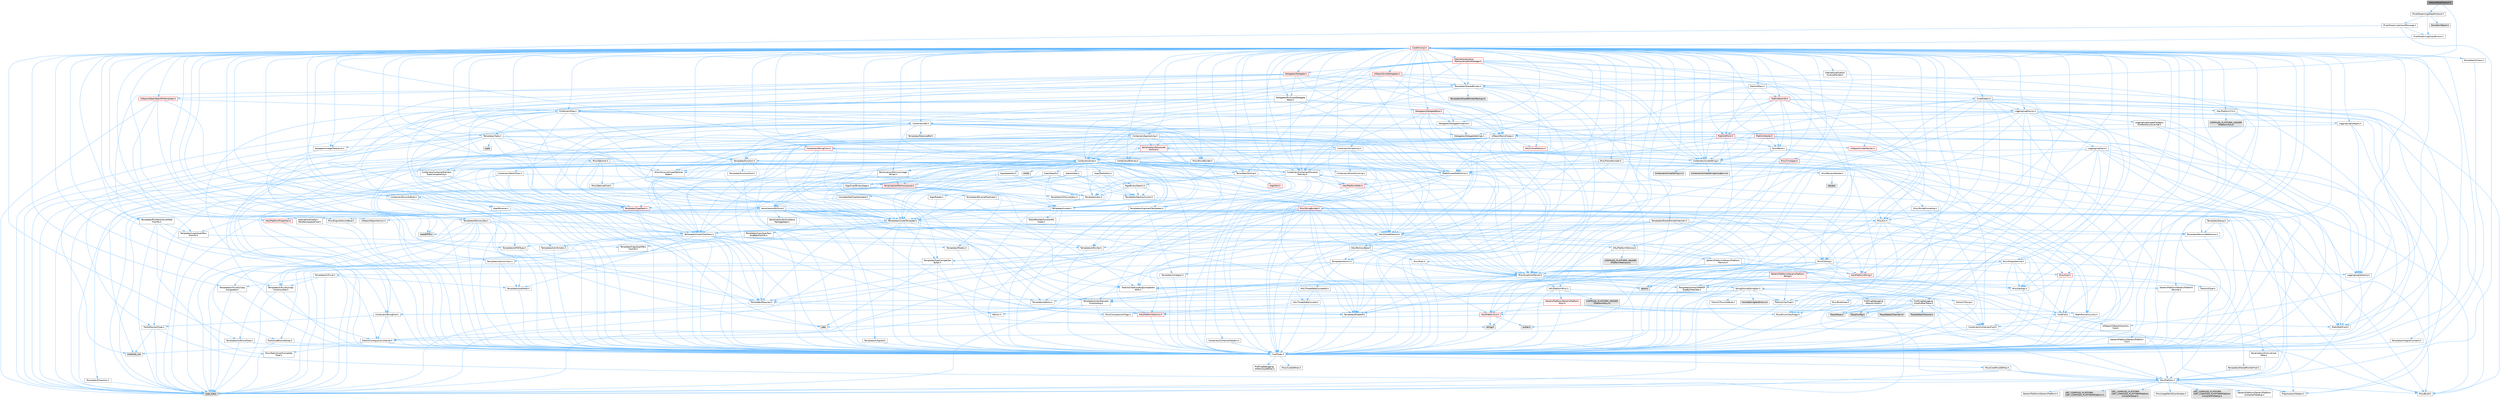 digraph "DefaultDataProtocol.h"
{
 // INTERACTIVE_SVG=YES
 // LATEX_PDF_SIZE
  bgcolor="transparent";
  edge [fontname=Helvetica,fontsize=10,labelfontname=Helvetica,labelfontsize=10];
  node [fontname=Helvetica,fontsize=10,shape=box,height=0.2,width=0.4];
  Node1 [id="Node000001",label="DefaultDataProtocol.h",height=0.2,width=0.4,color="gray40", fillcolor="grey60", style="filled", fontcolor="black",tooltip=" "];
  Node1 -> Node2 [id="edge1_Node000001_Node000002",color="steelblue1",style="solid",tooltip=" "];
  Node2 [id="Node000002",label="Templates/SharedPointer.h",height=0.2,width=0.4,color="grey40", fillcolor="white", style="filled",URL="$d2/d17/SharedPointer_8h.html",tooltip=" "];
  Node2 -> Node3 [id="edge2_Node000002_Node000003",color="steelblue1",style="solid",tooltip=" "];
  Node3 [id="Node000003",label="CoreTypes.h",height=0.2,width=0.4,color="grey40", fillcolor="white", style="filled",URL="$dc/dec/CoreTypes_8h.html",tooltip=" "];
  Node3 -> Node4 [id="edge3_Node000003_Node000004",color="steelblue1",style="solid",tooltip=" "];
  Node4 [id="Node000004",label="HAL/Platform.h",height=0.2,width=0.4,color="grey40", fillcolor="white", style="filled",URL="$d9/dd0/Platform_8h.html",tooltip=" "];
  Node4 -> Node5 [id="edge4_Node000004_Node000005",color="steelblue1",style="solid",tooltip=" "];
  Node5 [id="Node000005",label="Misc/Build.h",height=0.2,width=0.4,color="grey40", fillcolor="white", style="filled",URL="$d3/dbb/Build_8h.html",tooltip=" "];
  Node4 -> Node6 [id="edge5_Node000004_Node000006",color="steelblue1",style="solid",tooltip=" "];
  Node6 [id="Node000006",label="Misc/LargeWorldCoordinates.h",height=0.2,width=0.4,color="grey40", fillcolor="white", style="filled",URL="$d2/dcb/LargeWorldCoordinates_8h.html",tooltip=" "];
  Node4 -> Node7 [id="edge6_Node000004_Node000007",color="steelblue1",style="solid",tooltip=" "];
  Node7 [id="Node000007",label="type_traits",height=0.2,width=0.4,color="grey60", fillcolor="#E0E0E0", style="filled",tooltip=" "];
  Node4 -> Node8 [id="edge7_Node000004_Node000008",color="steelblue1",style="solid",tooltip=" "];
  Node8 [id="Node000008",label="PreprocessorHelpers.h",height=0.2,width=0.4,color="grey40", fillcolor="white", style="filled",URL="$db/ddb/PreprocessorHelpers_8h.html",tooltip=" "];
  Node4 -> Node9 [id="edge8_Node000004_Node000009",color="steelblue1",style="solid",tooltip=" "];
  Node9 [id="Node000009",label="UBT_COMPILED_PLATFORM\l/UBT_COMPILED_PLATFORMPlatform\lCompilerPreSetup.h",height=0.2,width=0.4,color="grey60", fillcolor="#E0E0E0", style="filled",tooltip=" "];
  Node4 -> Node10 [id="edge9_Node000004_Node000010",color="steelblue1",style="solid",tooltip=" "];
  Node10 [id="Node000010",label="GenericPlatform/GenericPlatform\lCompilerPreSetup.h",height=0.2,width=0.4,color="grey40", fillcolor="white", style="filled",URL="$d9/dc8/GenericPlatformCompilerPreSetup_8h.html",tooltip=" "];
  Node4 -> Node11 [id="edge10_Node000004_Node000011",color="steelblue1",style="solid",tooltip=" "];
  Node11 [id="Node000011",label="GenericPlatform/GenericPlatform.h",height=0.2,width=0.4,color="grey40", fillcolor="white", style="filled",URL="$d6/d84/GenericPlatform_8h.html",tooltip=" "];
  Node4 -> Node12 [id="edge11_Node000004_Node000012",color="steelblue1",style="solid",tooltip=" "];
  Node12 [id="Node000012",label="UBT_COMPILED_PLATFORM\l/UBT_COMPILED_PLATFORMPlatform.h",height=0.2,width=0.4,color="grey60", fillcolor="#E0E0E0", style="filled",tooltip=" "];
  Node4 -> Node13 [id="edge12_Node000004_Node000013",color="steelblue1",style="solid",tooltip=" "];
  Node13 [id="Node000013",label="UBT_COMPILED_PLATFORM\l/UBT_COMPILED_PLATFORMPlatform\lCompilerSetup.h",height=0.2,width=0.4,color="grey60", fillcolor="#E0E0E0", style="filled",tooltip=" "];
  Node3 -> Node14 [id="edge13_Node000003_Node000014",color="steelblue1",style="solid",tooltip=" "];
  Node14 [id="Node000014",label="ProfilingDebugging\l/UMemoryDefines.h",height=0.2,width=0.4,color="grey40", fillcolor="white", style="filled",URL="$d2/da2/UMemoryDefines_8h.html",tooltip=" "];
  Node3 -> Node15 [id="edge14_Node000003_Node000015",color="steelblue1",style="solid",tooltip=" "];
  Node15 [id="Node000015",label="Misc/CoreMiscDefines.h",height=0.2,width=0.4,color="grey40", fillcolor="white", style="filled",URL="$da/d38/CoreMiscDefines_8h.html",tooltip=" "];
  Node15 -> Node4 [id="edge15_Node000015_Node000004",color="steelblue1",style="solid",tooltip=" "];
  Node15 -> Node8 [id="edge16_Node000015_Node000008",color="steelblue1",style="solid",tooltip=" "];
  Node3 -> Node16 [id="edge17_Node000003_Node000016",color="steelblue1",style="solid",tooltip=" "];
  Node16 [id="Node000016",label="Misc/CoreDefines.h",height=0.2,width=0.4,color="grey40", fillcolor="white", style="filled",URL="$d3/dd2/CoreDefines_8h.html",tooltip=" "];
  Node2 -> Node17 [id="edge18_Node000002_Node000017",color="steelblue1",style="solid",tooltip=" "];
  Node17 [id="Node000017",label="Misc/IntrusiveUnsetOptional\lState.h",height=0.2,width=0.4,color="grey40", fillcolor="white", style="filled",URL="$d2/d0a/IntrusiveUnsetOptionalState_8h.html",tooltip=" "];
  Node17 -> Node18 [id="edge19_Node000017_Node000018",color="steelblue1",style="solid",tooltip=" "];
  Node18 [id="Node000018",label="Misc/OptionalFwd.h",height=0.2,width=0.4,color="grey40", fillcolor="white", style="filled",URL="$dc/d50/OptionalFwd_8h.html",tooltip=" "];
  Node2 -> Node19 [id="edge20_Node000002_Node000019",color="steelblue1",style="solid",tooltip=" "];
  Node19 [id="Node000019",label="Templates/PointerIsConvertible\lFromTo.h",height=0.2,width=0.4,color="grey40", fillcolor="white", style="filled",URL="$d6/d65/PointerIsConvertibleFromTo_8h.html",tooltip=" "];
  Node19 -> Node3 [id="edge21_Node000019_Node000003",color="steelblue1",style="solid",tooltip=" "];
  Node19 -> Node20 [id="edge22_Node000019_Node000020",color="steelblue1",style="solid",tooltip=" "];
  Node20 [id="Node000020",label="Misc/StaticAssertComplete\lType.h",height=0.2,width=0.4,color="grey40", fillcolor="white", style="filled",URL="$d5/d4e/StaticAssertCompleteType_8h.html",tooltip=" "];
  Node19 -> Node21 [id="edge23_Node000019_Node000021",color="steelblue1",style="solid",tooltip=" "];
  Node21 [id="Node000021",label="Templates/LosesQualifiers\lFromTo.h",height=0.2,width=0.4,color="grey40", fillcolor="white", style="filled",URL="$d2/db3/LosesQualifiersFromTo_8h.html",tooltip=" "];
  Node21 -> Node22 [id="edge24_Node000021_Node000022",color="steelblue1",style="solid",tooltip=" "];
  Node22 [id="Node000022",label="Templates/CopyQualifiers\lFromTo.h",height=0.2,width=0.4,color="grey40", fillcolor="white", style="filled",URL="$d5/db4/CopyQualifiersFromTo_8h.html",tooltip=" "];
  Node21 -> Node7 [id="edge25_Node000021_Node000007",color="steelblue1",style="solid",tooltip=" "];
  Node19 -> Node7 [id="edge26_Node000019_Node000007",color="steelblue1",style="solid",tooltip=" "];
  Node2 -> Node23 [id="edge27_Node000002_Node000023",color="steelblue1",style="solid",tooltip=" "];
  Node23 [id="Node000023",label="Misc/AssertionMacros.h",height=0.2,width=0.4,color="grey40", fillcolor="white", style="filled",URL="$d0/dfa/AssertionMacros_8h.html",tooltip=" "];
  Node23 -> Node3 [id="edge28_Node000023_Node000003",color="steelblue1",style="solid",tooltip=" "];
  Node23 -> Node4 [id="edge29_Node000023_Node000004",color="steelblue1",style="solid",tooltip=" "];
  Node23 -> Node24 [id="edge30_Node000023_Node000024",color="steelblue1",style="solid",tooltip=" "];
  Node24 [id="Node000024",label="HAL/PlatformMisc.h",height=0.2,width=0.4,color="grey40", fillcolor="white", style="filled",URL="$d0/df5/PlatformMisc_8h.html",tooltip=" "];
  Node24 -> Node3 [id="edge31_Node000024_Node000003",color="steelblue1",style="solid",tooltip=" "];
  Node24 -> Node25 [id="edge32_Node000024_Node000025",color="steelblue1",style="solid",tooltip=" "];
  Node25 [id="Node000025",label="GenericPlatform/GenericPlatform\lMisc.h",height=0.2,width=0.4,color="red", fillcolor="#FFF0F0", style="filled",URL="$db/d9a/GenericPlatformMisc_8h.html",tooltip=" "];
  Node25 -> Node26 [id="edge33_Node000025_Node000026",color="steelblue1",style="solid",tooltip=" "];
  Node26 [id="Node000026",label="Containers/StringFwd.h",height=0.2,width=0.4,color="grey40", fillcolor="white", style="filled",URL="$df/d37/StringFwd_8h.html",tooltip=" "];
  Node26 -> Node3 [id="edge34_Node000026_Node000003",color="steelblue1",style="solid",tooltip=" "];
  Node26 -> Node27 [id="edge35_Node000026_Node000027",color="steelblue1",style="solid",tooltip=" "];
  Node27 [id="Node000027",label="Traits/ElementType.h",height=0.2,width=0.4,color="grey40", fillcolor="white", style="filled",URL="$d5/d4f/ElementType_8h.html",tooltip=" "];
  Node27 -> Node4 [id="edge36_Node000027_Node000004",color="steelblue1",style="solid",tooltip=" "];
  Node27 -> Node28 [id="edge37_Node000027_Node000028",color="steelblue1",style="solid",tooltip=" "];
  Node28 [id="Node000028",label="initializer_list",height=0.2,width=0.4,color="grey60", fillcolor="#E0E0E0", style="filled",tooltip=" "];
  Node27 -> Node7 [id="edge38_Node000027_Node000007",color="steelblue1",style="solid",tooltip=" "];
  Node26 -> Node29 [id="edge39_Node000026_Node000029",color="steelblue1",style="solid",tooltip=" "];
  Node29 [id="Node000029",label="Traits/IsContiguousContainer.h",height=0.2,width=0.4,color="grey40", fillcolor="white", style="filled",URL="$d5/d3c/IsContiguousContainer_8h.html",tooltip=" "];
  Node29 -> Node3 [id="edge40_Node000029_Node000003",color="steelblue1",style="solid",tooltip=" "];
  Node29 -> Node20 [id="edge41_Node000029_Node000020",color="steelblue1",style="solid",tooltip=" "];
  Node29 -> Node28 [id="edge42_Node000029_Node000028",color="steelblue1",style="solid",tooltip=" "];
  Node25 -> Node30 [id="edge43_Node000025_Node000030",color="steelblue1",style="solid",tooltip=" "];
  Node30 [id="Node000030",label="CoreFwd.h",height=0.2,width=0.4,color="grey40", fillcolor="white", style="filled",URL="$d1/d1e/CoreFwd_8h.html",tooltip=" "];
  Node30 -> Node3 [id="edge44_Node000030_Node000003",color="steelblue1",style="solid",tooltip=" "];
  Node30 -> Node31 [id="edge45_Node000030_Node000031",color="steelblue1",style="solid",tooltip=" "];
  Node31 [id="Node000031",label="Containers/ContainersFwd.h",height=0.2,width=0.4,color="grey40", fillcolor="white", style="filled",URL="$d4/d0a/ContainersFwd_8h.html",tooltip=" "];
  Node31 -> Node4 [id="edge46_Node000031_Node000004",color="steelblue1",style="solid",tooltip=" "];
  Node31 -> Node3 [id="edge47_Node000031_Node000003",color="steelblue1",style="solid",tooltip=" "];
  Node31 -> Node29 [id="edge48_Node000031_Node000029",color="steelblue1",style="solid",tooltip=" "];
  Node30 -> Node32 [id="edge49_Node000030_Node000032",color="steelblue1",style="solid",tooltip=" "];
  Node32 [id="Node000032",label="Math/MathFwd.h",height=0.2,width=0.4,color="grey40", fillcolor="white", style="filled",URL="$d2/d10/MathFwd_8h.html",tooltip=" "];
  Node32 -> Node4 [id="edge50_Node000032_Node000004",color="steelblue1",style="solid",tooltip=" "];
  Node30 -> Node33 [id="edge51_Node000030_Node000033",color="steelblue1",style="solid",tooltip=" "];
  Node33 [id="Node000033",label="UObject/UObjectHierarchy\lFwd.h",height=0.2,width=0.4,color="grey40", fillcolor="white", style="filled",URL="$d3/d13/UObjectHierarchyFwd_8h.html",tooltip=" "];
  Node25 -> Node3 [id="edge52_Node000025_Node000003",color="steelblue1",style="solid",tooltip=" "];
  Node25 -> Node35 [id="edge53_Node000025_Node000035",color="steelblue1",style="solid",tooltip=" "];
  Node35 [id="Node000035",label="HAL/PlatformCrt.h",height=0.2,width=0.4,color="red", fillcolor="#FFF0F0", style="filled",URL="$d8/d75/PlatformCrt_8h.html",tooltip=" "];
  Node35 -> Node36 [id="edge54_Node000035_Node000036",color="steelblue1",style="solid",tooltip=" "];
  Node36 [id="Node000036",label="new",height=0.2,width=0.4,color="grey60", fillcolor="#E0E0E0", style="filled",tooltip=" "];
  Node35 -> Node37 [id="edge55_Node000035_Node000037",color="steelblue1",style="solid",tooltip=" "];
  Node37 [id="Node000037",label="wchar.h",height=0.2,width=0.4,color="grey60", fillcolor="#E0E0E0", style="filled",tooltip=" "];
  Node35 -> Node44 [id="edge56_Node000035_Node000044",color="steelblue1",style="solid",tooltip=" "];
  Node44 [id="Node000044",label="string.h",height=0.2,width=0.4,color="grey60", fillcolor="#E0E0E0", style="filled",tooltip=" "];
  Node25 -> Node45 [id="edge57_Node000025_Node000045",color="steelblue1",style="solid",tooltip=" "];
  Node45 [id="Node000045",label="Math/NumericLimits.h",height=0.2,width=0.4,color="grey40", fillcolor="white", style="filled",URL="$df/d1b/NumericLimits_8h.html",tooltip=" "];
  Node45 -> Node3 [id="edge58_Node000045_Node000003",color="steelblue1",style="solid",tooltip=" "];
  Node25 -> Node46 [id="edge59_Node000025_Node000046",color="steelblue1",style="solid",tooltip=" "];
  Node46 [id="Node000046",label="Misc/CompressionFlags.h",height=0.2,width=0.4,color="grey40", fillcolor="white", style="filled",URL="$d9/d76/CompressionFlags_8h.html",tooltip=" "];
  Node25 -> Node47 [id="edge60_Node000025_Node000047",color="steelblue1",style="solid",tooltip=" "];
  Node47 [id="Node000047",label="Misc/EnumClassFlags.h",height=0.2,width=0.4,color="grey40", fillcolor="white", style="filled",URL="$d8/de7/EnumClassFlags_8h.html",tooltip=" "];
  Node24 -> Node50 [id="edge61_Node000024_Node000050",color="steelblue1",style="solid",tooltip=" "];
  Node50 [id="Node000050",label="COMPILED_PLATFORM_HEADER\l(PlatformMisc.h)",height=0.2,width=0.4,color="grey60", fillcolor="#E0E0E0", style="filled",tooltip=" "];
  Node24 -> Node51 [id="edge62_Node000024_Node000051",color="steelblue1",style="solid",tooltip=" "];
  Node51 [id="Node000051",label="ProfilingDebugging\l/CpuProfilerTrace.h",height=0.2,width=0.4,color="grey40", fillcolor="white", style="filled",URL="$da/dcb/CpuProfilerTrace_8h.html",tooltip=" "];
  Node51 -> Node3 [id="edge63_Node000051_Node000003",color="steelblue1",style="solid",tooltip=" "];
  Node51 -> Node31 [id="edge64_Node000051_Node000031",color="steelblue1",style="solid",tooltip=" "];
  Node51 -> Node52 [id="edge65_Node000051_Node000052",color="steelblue1",style="solid",tooltip=" "];
  Node52 [id="Node000052",label="HAL/PlatformAtomics.h",height=0.2,width=0.4,color="red", fillcolor="#FFF0F0", style="filled",URL="$d3/d36/PlatformAtomics_8h.html",tooltip=" "];
  Node52 -> Node3 [id="edge66_Node000052_Node000003",color="steelblue1",style="solid",tooltip=" "];
  Node51 -> Node8 [id="edge67_Node000051_Node000008",color="steelblue1",style="solid",tooltip=" "];
  Node51 -> Node5 [id="edge68_Node000051_Node000005",color="steelblue1",style="solid",tooltip=" "];
  Node51 -> Node55 [id="edge69_Node000051_Node000055",color="steelblue1",style="solid",tooltip=" "];
  Node55 [id="Node000055",label="Trace/Config.h",height=0.2,width=0.4,color="grey60", fillcolor="#E0E0E0", style="filled",tooltip=" "];
  Node51 -> Node56 [id="edge70_Node000051_Node000056",color="steelblue1",style="solid",tooltip=" "];
  Node56 [id="Node000056",label="Trace/Detail/Channel.h",height=0.2,width=0.4,color="grey60", fillcolor="#E0E0E0", style="filled",tooltip=" "];
  Node51 -> Node57 [id="edge71_Node000051_Node000057",color="steelblue1",style="solid",tooltip=" "];
  Node57 [id="Node000057",label="Trace/Detail/Channel.inl",height=0.2,width=0.4,color="grey60", fillcolor="#E0E0E0", style="filled",tooltip=" "];
  Node51 -> Node58 [id="edge72_Node000051_Node000058",color="steelblue1",style="solid",tooltip=" "];
  Node58 [id="Node000058",label="Trace/Trace.h",height=0.2,width=0.4,color="grey60", fillcolor="#E0E0E0", style="filled",tooltip=" "];
  Node23 -> Node8 [id="edge73_Node000023_Node000008",color="steelblue1",style="solid",tooltip=" "];
  Node23 -> Node59 [id="edge74_Node000023_Node000059",color="steelblue1",style="solid",tooltip=" "];
  Node59 [id="Node000059",label="Templates/EnableIf.h",height=0.2,width=0.4,color="grey40", fillcolor="white", style="filled",URL="$d7/d60/EnableIf_8h.html",tooltip=" "];
  Node59 -> Node3 [id="edge75_Node000059_Node000003",color="steelblue1",style="solid",tooltip=" "];
  Node23 -> Node60 [id="edge76_Node000023_Node000060",color="steelblue1",style="solid",tooltip=" "];
  Node60 [id="Node000060",label="Templates/IsArrayOrRefOf\lTypeByPredicate.h",height=0.2,width=0.4,color="grey40", fillcolor="white", style="filled",URL="$d6/da1/IsArrayOrRefOfTypeByPredicate_8h.html",tooltip=" "];
  Node60 -> Node3 [id="edge77_Node000060_Node000003",color="steelblue1",style="solid",tooltip=" "];
  Node23 -> Node61 [id="edge78_Node000023_Node000061",color="steelblue1",style="solid",tooltip=" "];
  Node61 [id="Node000061",label="Templates/IsValidVariadic\lFunctionArg.h",height=0.2,width=0.4,color="grey40", fillcolor="white", style="filled",URL="$d0/dc8/IsValidVariadicFunctionArg_8h.html",tooltip=" "];
  Node61 -> Node3 [id="edge79_Node000061_Node000003",color="steelblue1",style="solid",tooltip=" "];
  Node61 -> Node62 [id="edge80_Node000061_Node000062",color="steelblue1",style="solid",tooltip=" "];
  Node62 [id="Node000062",label="IsEnum.h",height=0.2,width=0.4,color="grey40", fillcolor="white", style="filled",URL="$d4/de5/IsEnum_8h.html",tooltip=" "];
  Node61 -> Node7 [id="edge81_Node000061_Node000007",color="steelblue1",style="solid",tooltip=" "];
  Node23 -> Node63 [id="edge82_Node000023_Node000063",color="steelblue1",style="solid",tooltip=" "];
  Node63 [id="Node000063",label="Traits/IsCharEncodingCompatible\lWith.h",height=0.2,width=0.4,color="grey40", fillcolor="white", style="filled",URL="$df/dd1/IsCharEncodingCompatibleWith_8h.html",tooltip=" "];
  Node63 -> Node7 [id="edge83_Node000063_Node000007",color="steelblue1",style="solid",tooltip=" "];
  Node63 -> Node64 [id="edge84_Node000063_Node000064",color="steelblue1",style="solid",tooltip=" "];
  Node64 [id="Node000064",label="Traits/IsCharType.h",height=0.2,width=0.4,color="grey40", fillcolor="white", style="filled",URL="$db/d51/IsCharType_8h.html",tooltip=" "];
  Node64 -> Node3 [id="edge85_Node000064_Node000003",color="steelblue1",style="solid",tooltip=" "];
  Node23 -> Node65 [id="edge86_Node000023_Node000065",color="steelblue1",style="solid",tooltip=" "];
  Node65 [id="Node000065",label="Misc/VarArgs.h",height=0.2,width=0.4,color="grey40", fillcolor="white", style="filled",URL="$d5/d6f/VarArgs_8h.html",tooltip=" "];
  Node65 -> Node3 [id="edge87_Node000065_Node000003",color="steelblue1",style="solid",tooltip=" "];
  Node23 -> Node66 [id="edge88_Node000023_Node000066",color="steelblue1",style="solid",tooltip=" "];
  Node66 [id="Node000066",label="String/FormatStringSan.h",height=0.2,width=0.4,color="grey40", fillcolor="white", style="filled",URL="$d3/d8b/FormatStringSan_8h.html",tooltip=" "];
  Node66 -> Node7 [id="edge89_Node000066_Node000007",color="steelblue1",style="solid",tooltip=" "];
  Node66 -> Node3 [id="edge90_Node000066_Node000003",color="steelblue1",style="solid",tooltip=" "];
  Node66 -> Node67 [id="edge91_Node000066_Node000067",color="steelblue1",style="solid",tooltip=" "];
  Node67 [id="Node000067",label="Templates/Requires.h",height=0.2,width=0.4,color="grey40", fillcolor="white", style="filled",URL="$dc/d96/Requires_8h.html",tooltip=" "];
  Node67 -> Node59 [id="edge92_Node000067_Node000059",color="steelblue1",style="solid",tooltip=" "];
  Node67 -> Node7 [id="edge93_Node000067_Node000007",color="steelblue1",style="solid",tooltip=" "];
  Node66 -> Node68 [id="edge94_Node000066_Node000068",color="steelblue1",style="solid",tooltip=" "];
  Node68 [id="Node000068",label="Templates/Identity.h",height=0.2,width=0.4,color="grey40", fillcolor="white", style="filled",URL="$d0/dd5/Identity_8h.html",tooltip=" "];
  Node66 -> Node61 [id="edge95_Node000066_Node000061",color="steelblue1",style="solid",tooltip=" "];
  Node66 -> Node64 [id="edge96_Node000066_Node000064",color="steelblue1",style="solid",tooltip=" "];
  Node66 -> Node69 [id="edge97_Node000066_Node000069",color="steelblue1",style="solid",tooltip=" "];
  Node69 [id="Node000069",label="Traits/IsTEnumAsByte.h",height=0.2,width=0.4,color="grey40", fillcolor="white", style="filled",URL="$d1/de6/IsTEnumAsByte_8h.html",tooltip=" "];
  Node66 -> Node70 [id="edge98_Node000066_Node000070",color="steelblue1",style="solid",tooltip=" "];
  Node70 [id="Node000070",label="Traits/IsTString.h",height=0.2,width=0.4,color="grey40", fillcolor="white", style="filled",URL="$d0/df8/IsTString_8h.html",tooltip=" "];
  Node70 -> Node31 [id="edge99_Node000070_Node000031",color="steelblue1",style="solid",tooltip=" "];
  Node66 -> Node31 [id="edge100_Node000066_Node000031",color="steelblue1",style="solid",tooltip=" "];
  Node66 -> Node71 [id="edge101_Node000066_Node000071",color="steelblue1",style="solid",tooltip=" "];
  Node71 [id="Node000071",label="FormatStringSanErrors.inl",height=0.2,width=0.4,color="grey60", fillcolor="#E0E0E0", style="filled",tooltip=" "];
  Node23 -> Node72 [id="edge102_Node000023_Node000072",color="steelblue1",style="solid",tooltip=" "];
  Node72 [id="Node000072",label="atomic",height=0.2,width=0.4,color="grey60", fillcolor="#E0E0E0", style="filled",tooltip=" "];
  Node2 -> Node73 [id="edge103_Node000002_Node000073",color="steelblue1",style="solid",tooltip=" "];
  Node73 [id="Node000073",label="HAL/UnrealMemory.h",height=0.2,width=0.4,color="grey40", fillcolor="white", style="filled",URL="$d9/d96/UnrealMemory_8h.html",tooltip=" "];
  Node73 -> Node3 [id="edge104_Node000073_Node000003",color="steelblue1",style="solid",tooltip=" "];
  Node73 -> Node74 [id="edge105_Node000073_Node000074",color="steelblue1",style="solid",tooltip=" "];
  Node74 [id="Node000074",label="GenericPlatform/GenericPlatform\lMemory.h",height=0.2,width=0.4,color="grey40", fillcolor="white", style="filled",URL="$dd/d22/GenericPlatformMemory_8h.html",tooltip=" "];
  Node74 -> Node30 [id="edge106_Node000074_Node000030",color="steelblue1",style="solid",tooltip=" "];
  Node74 -> Node3 [id="edge107_Node000074_Node000003",color="steelblue1",style="solid",tooltip=" "];
  Node74 -> Node75 [id="edge108_Node000074_Node000075",color="steelblue1",style="solid",tooltip=" "];
  Node75 [id="Node000075",label="HAL/PlatformString.h",height=0.2,width=0.4,color="red", fillcolor="#FFF0F0", style="filled",URL="$db/db5/PlatformString_8h.html",tooltip=" "];
  Node75 -> Node3 [id="edge109_Node000075_Node000003",color="steelblue1",style="solid",tooltip=" "];
  Node74 -> Node44 [id="edge110_Node000074_Node000044",color="steelblue1",style="solid",tooltip=" "];
  Node74 -> Node37 [id="edge111_Node000074_Node000037",color="steelblue1",style="solid",tooltip=" "];
  Node73 -> Node77 [id="edge112_Node000073_Node000077",color="steelblue1",style="solid",tooltip=" "];
  Node77 [id="Node000077",label="HAL/MemoryBase.h",height=0.2,width=0.4,color="grey40", fillcolor="white", style="filled",URL="$d6/d9f/MemoryBase_8h.html",tooltip=" "];
  Node77 -> Node3 [id="edge113_Node000077_Node000003",color="steelblue1",style="solid",tooltip=" "];
  Node77 -> Node52 [id="edge114_Node000077_Node000052",color="steelblue1",style="solid",tooltip=" "];
  Node77 -> Node35 [id="edge115_Node000077_Node000035",color="steelblue1",style="solid",tooltip=" "];
  Node77 -> Node78 [id="edge116_Node000077_Node000078",color="steelblue1",style="solid",tooltip=" "];
  Node78 [id="Node000078",label="Misc/Exec.h",height=0.2,width=0.4,color="grey40", fillcolor="white", style="filled",URL="$de/ddb/Exec_8h.html",tooltip=" "];
  Node78 -> Node3 [id="edge117_Node000078_Node000003",color="steelblue1",style="solid",tooltip=" "];
  Node78 -> Node23 [id="edge118_Node000078_Node000023",color="steelblue1",style="solid",tooltip=" "];
  Node77 -> Node79 [id="edge119_Node000077_Node000079",color="steelblue1",style="solid",tooltip=" "];
  Node79 [id="Node000079",label="Misc/OutputDevice.h",height=0.2,width=0.4,color="grey40", fillcolor="white", style="filled",URL="$d7/d32/OutputDevice_8h.html",tooltip=" "];
  Node79 -> Node30 [id="edge120_Node000079_Node000030",color="steelblue1",style="solid",tooltip=" "];
  Node79 -> Node3 [id="edge121_Node000079_Node000003",color="steelblue1",style="solid",tooltip=" "];
  Node79 -> Node80 [id="edge122_Node000079_Node000080",color="steelblue1",style="solid",tooltip=" "];
  Node80 [id="Node000080",label="Logging/LogVerbosity.h",height=0.2,width=0.4,color="grey40", fillcolor="white", style="filled",URL="$d2/d8f/LogVerbosity_8h.html",tooltip=" "];
  Node80 -> Node3 [id="edge123_Node000080_Node000003",color="steelblue1",style="solid",tooltip=" "];
  Node79 -> Node65 [id="edge124_Node000079_Node000065",color="steelblue1",style="solid",tooltip=" "];
  Node79 -> Node60 [id="edge125_Node000079_Node000060",color="steelblue1",style="solid",tooltip=" "];
  Node79 -> Node61 [id="edge126_Node000079_Node000061",color="steelblue1",style="solid",tooltip=" "];
  Node79 -> Node63 [id="edge127_Node000079_Node000063",color="steelblue1",style="solid",tooltip=" "];
  Node77 -> Node81 [id="edge128_Node000077_Node000081",color="steelblue1",style="solid",tooltip=" "];
  Node81 [id="Node000081",label="Templates/Atomic.h",height=0.2,width=0.4,color="grey40", fillcolor="white", style="filled",URL="$d3/d91/Atomic_8h.html",tooltip=" "];
  Node81 -> Node82 [id="edge129_Node000081_Node000082",color="steelblue1",style="solid",tooltip=" "];
  Node82 [id="Node000082",label="HAL/ThreadSafeCounter.h",height=0.2,width=0.4,color="grey40", fillcolor="white", style="filled",URL="$dc/dc9/ThreadSafeCounter_8h.html",tooltip=" "];
  Node82 -> Node3 [id="edge130_Node000082_Node000003",color="steelblue1",style="solid",tooltip=" "];
  Node82 -> Node52 [id="edge131_Node000082_Node000052",color="steelblue1",style="solid",tooltip=" "];
  Node81 -> Node83 [id="edge132_Node000081_Node000083",color="steelblue1",style="solid",tooltip=" "];
  Node83 [id="Node000083",label="HAL/ThreadSafeCounter64.h",height=0.2,width=0.4,color="grey40", fillcolor="white", style="filled",URL="$d0/d12/ThreadSafeCounter64_8h.html",tooltip=" "];
  Node83 -> Node3 [id="edge133_Node000083_Node000003",color="steelblue1",style="solid",tooltip=" "];
  Node83 -> Node82 [id="edge134_Node000083_Node000082",color="steelblue1",style="solid",tooltip=" "];
  Node81 -> Node84 [id="edge135_Node000081_Node000084",color="steelblue1",style="solid",tooltip=" "];
  Node84 [id="Node000084",label="Templates/IsIntegral.h",height=0.2,width=0.4,color="grey40", fillcolor="white", style="filled",URL="$da/d64/IsIntegral_8h.html",tooltip=" "];
  Node84 -> Node3 [id="edge136_Node000084_Node000003",color="steelblue1",style="solid",tooltip=" "];
  Node81 -> Node85 [id="edge137_Node000081_Node000085",color="steelblue1",style="solid",tooltip=" "];
  Node85 [id="Node000085",label="Templates/IsTrivial.h",height=0.2,width=0.4,color="grey40", fillcolor="white", style="filled",URL="$da/d4c/IsTrivial_8h.html",tooltip=" "];
  Node85 -> Node86 [id="edge138_Node000085_Node000086",color="steelblue1",style="solid",tooltip=" "];
  Node86 [id="Node000086",label="Templates/AndOrNot.h",height=0.2,width=0.4,color="grey40", fillcolor="white", style="filled",URL="$db/d0a/AndOrNot_8h.html",tooltip=" "];
  Node86 -> Node3 [id="edge139_Node000086_Node000003",color="steelblue1",style="solid",tooltip=" "];
  Node85 -> Node87 [id="edge140_Node000085_Node000087",color="steelblue1",style="solid",tooltip=" "];
  Node87 [id="Node000087",label="Templates/IsTriviallyCopy\lConstructible.h",height=0.2,width=0.4,color="grey40", fillcolor="white", style="filled",URL="$d3/d78/IsTriviallyCopyConstructible_8h.html",tooltip=" "];
  Node87 -> Node3 [id="edge141_Node000087_Node000003",color="steelblue1",style="solid",tooltip=" "];
  Node87 -> Node7 [id="edge142_Node000087_Node000007",color="steelblue1",style="solid",tooltip=" "];
  Node85 -> Node88 [id="edge143_Node000085_Node000088",color="steelblue1",style="solid",tooltip=" "];
  Node88 [id="Node000088",label="Templates/IsTriviallyCopy\lAssignable.h",height=0.2,width=0.4,color="grey40", fillcolor="white", style="filled",URL="$d2/df2/IsTriviallyCopyAssignable_8h.html",tooltip=" "];
  Node88 -> Node3 [id="edge144_Node000088_Node000003",color="steelblue1",style="solid",tooltip=" "];
  Node88 -> Node7 [id="edge145_Node000088_Node000007",color="steelblue1",style="solid",tooltip=" "];
  Node85 -> Node7 [id="edge146_Node000085_Node000007",color="steelblue1",style="solid",tooltip=" "];
  Node81 -> Node89 [id="edge147_Node000081_Node000089",color="steelblue1",style="solid",tooltip=" "];
  Node89 [id="Node000089",label="Traits/IntType.h",height=0.2,width=0.4,color="grey40", fillcolor="white", style="filled",URL="$d7/deb/IntType_8h.html",tooltip=" "];
  Node89 -> Node4 [id="edge148_Node000089_Node000004",color="steelblue1",style="solid",tooltip=" "];
  Node81 -> Node72 [id="edge149_Node000081_Node000072",color="steelblue1",style="solid",tooltip=" "];
  Node73 -> Node90 [id="edge150_Node000073_Node000090",color="steelblue1",style="solid",tooltip=" "];
  Node90 [id="Node000090",label="HAL/PlatformMemory.h",height=0.2,width=0.4,color="grey40", fillcolor="white", style="filled",URL="$de/d68/PlatformMemory_8h.html",tooltip=" "];
  Node90 -> Node3 [id="edge151_Node000090_Node000003",color="steelblue1",style="solid",tooltip=" "];
  Node90 -> Node74 [id="edge152_Node000090_Node000074",color="steelblue1",style="solid",tooltip=" "];
  Node90 -> Node91 [id="edge153_Node000090_Node000091",color="steelblue1",style="solid",tooltip=" "];
  Node91 [id="Node000091",label="COMPILED_PLATFORM_HEADER\l(PlatformMemory.h)",height=0.2,width=0.4,color="grey60", fillcolor="#E0E0E0", style="filled",tooltip=" "];
  Node73 -> Node92 [id="edge154_Node000073_Node000092",color="steelblue1",style="solid",tooltip=" "];
  Node92 [id="Node000092",label="ProfilingDebugging\l/MemoryTrace.h",height=0.2,width=0.4,color="grey40", fillcolor="white", style="filled",URL="$da/dd7/MemoryTrace_8h.html",tooltip=" "];
  Node92 -> Node4 [id="edge155_Node000092_Node000004",color="steelblue1",style="solid",tooltip=" "];
  Node92 -> Node47 [id="edge156_Node000092_Node000047",color="steelblue1",style="solid",tooltip=" "];
  Node92 -> Node55 [id="edge157_Node000092_Node000055",color="steelblue1",style="solid",tooltip=" "];
  Node92 -> Node58 [id="edge158_Node000092_Node000058",color="steelblue1",style="solid",tooltip=" "];
  Node73 -> Node93 [id="edge159_Node000073_Node000093",color="steelblue1",style="solid",tooltip=" "];
  Node93 [id="Node000093",label="Templates/IsPointer.h",height=0.2,width=0.4,color="grey40", fillcolor="white", style="filled",URL="$d7/d05/IsPointer_8h.html",tooltip=" "];
  Node93 -> Node3 [id="edge160_Node000093_Node000003",color="steelblue1",style="solid",tooltip=" "];
  Node2 -> Node94 [id="edge161_Node000002_Node000094",color="steelblue1",style="solid",tooltip=" "];
  Node94 [id="Node000094",label="Containers/Array.h",height=0.2,width=0.4,color="grey40", fillcolor="white", style="filled",URL="$df/dd0/Array_8h.html",tooltip=" "];
  Node94 -> Node3 [id="edge162_Node000094_Node000003",color="steelblue1",style="solid",tooltip=" "];
  Node94 -> Node23 [id="edge163_Node000094_Node000023",color="steelblue1",style="solid",tooltip=" "];
  Node94 -> Node17 [id="edge164_Node000094_Node000017",color="steelblue1",style="solid",tooltip=" "];
  Node94 -> Node95 [id="edge165_Node000094_Node000095",color="steelblue1",style="solid",tooltip=" "];
  Node95 [id="Node000095",label="Misc/ReverseIterate.h",height=0.2,width=0.4,color="grey40", fillcolor="white", style="filled",URL="$db/de3/ReverseIterate_8h.html",tooltip=" "];
  Node95 -> Node4 [id="edge166_Node000095_Node000004",color="steelblue1",style="solid",tooltip=" "];
  Node95 -> Node96 [id="edge167_Node000095_Node000096",color="steelblue1",style="solid",tooltip=" "];
  Node96 [id="Node000096",label="iterator",height=0.2,width=0.4,color="grey60", fillcolor="#E0E0E0", style="filled",tooltip=" "];
  Node94 -> Node73 [id="edge168_Node000094_Node000073",color="steelblue1",style="solid",tooltip=" "];
  Node94 -> Node97 [id="edge169_Node000094_Node000097",color="steelblue1",style="solid",tooltip=" "];
  Node97 [id="Node000097",label="Templates/UnrealTypeTraits.h",height=0.2,width=0.4,color="grey40", fillcolor="white", style="filled",URL="$d2/d2d/UnrealTypeTraits_8h.html",tooltip=" "];
  Node97 -> Node3 [id="edge170_Node000097_Node000003",color="steelblue1",style="solid",tooltip=" "];
  Node97 -> Node93 [id="edge171_Node000097_Node000093",color="steelblue1",style="solid",tooltip=" "];
  Node97 -> Node23 [id="edge172_Node000097_Node000023",color="steelblue1",style="solid",tooltip=" "];
  Node97 -> Node86 [id="edge173_Node000097_Node000086",color="steelblue1",style="solid",tooltip=" "];
  Node97 -> Node59 [id="edge174_Node000097_Node000059",color="steelblue1",style="solid",tooltip=" "];
  Node97 -> Node98 [id="edge175_Node000097_Node000098",color="steelblue1",style="solid",tooltip=" "];
  Node98 [id="Node000098",label="Templates/IsArithmetic.h",height=0.2,width=0.4,color="grey40", fillcolor="white", style="filled",URL="$d2/d5d/IsArithmetic_8h.html",tooltip=" "];
  Node98 -> Node3 [id="edge176_Node000098_Node000003",color="steelblue1",style="solid",tooltip=" "];
  Node97 -> Node62 [id="edge177_Node000097_Node000062",color="steelblue1",style="solid",tooltip=" "];
  Node97 -> Node99 [id="edge178_Node000097_Node000099",color="steelblue1",style="solid",tooltip=" "];
  Node99 [id="Node000099",label="Templates/Models.h",height=0.2,width=0.4,color="grey40", fillcolor="white", style="filled",URL="$d3/d0c/Models_8h.html",tooltip=" "];
  Node99 -> Node68 [id="edge179_Node000099_Node000068",color="steelblue1",style="solid",tooltip=" "];
  Node97 -> Node100 [id="edge180_Node000097_Node000100",color="steelblue1",style="solid",tooltip=" "];
  Node100 [id="Node000100",label="Templates/IsPODType.h",height=0.2,width=0.4,color="grey40", fillcolor="white", style="filled",URL="$d7/db1/IsPODType_8h.html",tooltip=" "];
  Node100 -> Node3 [id="edge181_Node000100_Node000003",color="steelblue1",style="solid",tooltip=" "];
  Node97 -> Node101 [id="edge182_Node000097_Node000101",color="steelblue1",style="solid",tooltip=" "];
  Node101 [id="Node000101",label="Templates/IsUECoreType.h",height=0.2,width=0.4,color="grey40", fillcolor="white", style="filled",URL="$d1/db8/IsUECoreType_8h.html",tooltip=" "];
  Node101 -> Node3 [id="edge183_Node000101_Node000003",color="steelblue1",style="solid",tooltip=" "];
  Node101 -> Node7 [id="edge184_Node000101_Node000007",color="steelblue1",style="solid",tooltip=" "];
  Node97 -> Node87 [id="edge185_Node000097_Node000087",color="steelblue1",style="solid",tooltip=" "];
  Node94 -> Node102 [id="edge186_Node000094_Node000102",color="steelblue1",style="solid",tooltip=" "];
  Node102 [id="Node000102",label="Templates/UnrealTemplate.h",height=0.2,width=0.4,color="grey40", fillcolor="white", style="filled",URL="$d4/d24/UnrealTemplate_8h.html",tooltip=" "];
  Node102 -> Node3 [id="edge187_Node000102_Node000003",color="steelblue1",style="solid",tooltip=" "];
  Node102 -> Node93 [id="edge188_Node000102_Node000093",color="steelblue1",style="solid",tooltip=" "];
  Node102 -> Node73 [id="edge189_Node000102_Node000073",color="steelblue1",style="solid",tooltip=" "];
  Node102 -> Node103 [id="edge190_Node000102_Node000103",color="steelblue1",style="solid",tooltip=" "];
  Node103 [id="Node000103",label="Templates/CopyQualifiers\lAndRefsFromTo.h",height=0.2,width=0.4,color="grey40", fillcolor="white", style="filled",URL="$d3/db3/CopyQualifiersAndRefsFromTo_8h.html",tooltip=" "];
  Node103 -> Node22 [id="edge191_Node000103_Node000022",color="steelblue1",style="solid",tooltip=" "];
  Node102 -> Node97 [id="edge192_Node000102_Node000097",color="steelblue1",style="solid",tooltip=" "];
  Node102 -> Node104 [id="edge193_Node000102_Node000104",color="steelblue1",style="solid",tooltip=" "];
  Node104 [id="Node000104",label="Templates/RemoveReference.h",height=0.2,width=0.4,color="grey40", fillcolor="white", style="filled",URL="$da/dbe/RemoveReference_8h.html",tooltip=" "];
  Node104 -> Node3 [id="edge194_Node000104_Node000003",color="steelblue1",style="solid",tooltip=" "];
  Node102 -> Node67 [id="edge195_Node000102_Node000067",color="steelblue1",style="solid",tooltip=" "];
  Node102 -> Node105 [id="edge196_Node000102_Node000105",color="steelblue1",style="solid",tooltip=" "];
  Node105 [id="Node000105",label="Templates/TypeCompatible\lBytes.h",height=0.2,width=0.4,color="grey40", fillcolor="white", style="filled",URL="$df/d0a/TypeCompatibleBytes_8h.html",tooltip=" "];
  Node105 -> Node3 [id="edge197_Node000105_Node000003",color="steelblue1",style="solid",tooltip=" "];
  Node105 -> Node44 [id="edge198_Node000105_Node000044",color="steelblue1",style="solid",tooltip=" "];
  Node105 -> Node36 [id="edge199_Node000105_Node000036",color="steelblue1",style="solid",tooltip=" "];
  Node105 -> Node7 [id="edge200_Node000105_Node000007",color="steelblue1",style="solid",tooltip=" "];
  Node102 -> Node68 [id="edge201_Node000102_Node000068",color="steelblue1",style="solid",tooltip=" "];
  Node102 -> Node29 [id="edge202_Node000102_Node000029",color="steelblue1",style="solid",tooltip=" "];
  Node102 -> Node106 [id="edge203_Node000102_Node000106",color="steelblue1",style="solid",tooltip=" "];
  Node106 [id="Node000106",label="Traits/UseBitwiseSwap.h",height=0.2,width=0.4,color="grey40", fillcolor="white", style="filled",URL="$db/df3/UseBitwiseSwap_8h.html",tooltip=" "];
  Node106 -> Node3 [id="edge204_Node000106_Node000003",color="steelblue1",style="solid",tooltip=" "];
  Node106 -> Node7 [id="edge205_Node000106_Node000007",color="steelblue1",style="solid",tooltip=" "];
  Node102 -> Node7 [id="edge206_Node000102_Node000007",color="steelblue1",style="solid",tooltip=" "];
  Node94 -> Node107 [id="edge207_Node000094_Node000107",color="steelblue1",style="solid",tooltip=" "];
  Node107 [id="Node000107",label="Containers/AllowShrinking.h",height=0.2,width=0.4,color="grey40", fillcolor="white", style="filled",URL="$d7/d1a/AllowShrinking_8h.html",tooltip=" "];
  Node107 -> Node3 [id="edge208_Node000107_Node000003",color="steelblue1",style="solid",tooltip=" "];
  Node94 -> Node108 [id="edge209_Node000094_Node000108",color="steelblue1",style="solid",tooltip=" "];
  Node108 [id="Node000108",label="Containers/ContainerAllocation\lPolicies.h",height=0.2,width=0.4,color="grey40", fillcolor="white", style="filled",URL="$d7/dff/ContainerAllocationPolicies_8h.html",tooltip=" "];
  Node108 -> Node3 [id="edge210_Node000108_Node000003",color="steelblue1",style="solid",tooltip=" "];
  Node108 -> Node109 [id="edge211_Node000108_Node000109",color="steelblue1",style="solid",tooltip=" "];
  Node109 [id="Node000109",label="Containers/ContainerHelpers.h",height=0.2,width=0.4,color="grey40", fillcolor="white", style="filled",URL="$d7/d33/ContainerHelpers_8h.html",tooltip=" "];
  Node109 -> Node3 [id="edge212_Node000109_Node000003",color="steelblue1",style="solid",tooltip=" "];
  Node108 -> Node108 [id="edge213_Node000108_Node000108",color="steelblue1",style="solid",tooltip=" "];
  Node108 -> Node110 [id="edge214_Node000108_Node000110",color="steelblue1",style="solid",tooltip=" "];
  Node110 [id="Node000110",label="HAL/PlatformMath.h",height=0.2,width=0.4,color="red", fillcolor="#FFF0F0", style="filled",URL="$dc/d53/PlatformMath_8h.html",tooltip=" "];
  Node110 -> Node3 [id="edge215_Node000110_Node000003",color="steelblue1",style="solid",tooltip=" "];
  Node108 -> Node73 [id="edge216_Node000108_Node000073",color="steelblue1",style="solid",tooltip=" "];
  Node108 -> Node45 [id="edge217_Node000108_Node000045",color="steelblue1",style="solid",tooltip=" "];
  Node108 -> Node23 [id="edge218_Node000108_Node000023",color="steelblue1",style="solid",tooltip=" "];
  Node108 -> Node118 [id="edge219_Node000108_Node000118",color="steelblue1",style="solid",tooltip=" "];
  Node118 [id="Node000118",label="Templates/IsPolymorphic.h",height=0.2,width=0.4,color="grey40", fillcolor="white", style="filled",URL="$dc/d20/IsPolymorphic_8h.html",tooltip=" "];
  Node108 -> Node119 [id="edge220_Node000108_Node000119",color="steelblue1",style="solid",tooltip=" "];
  Node119 [id="Node000119",label="Templates/MemoryOps.h",height=0.2,width=0.4,color="grey40", fillcolor="white", style="filled",URL="$db/dea/MemoryOps_8h.html",tooltip=" "];
  Node119 -> Node3 [id="edge221_Node000119_Node000003",color="steelblue1",style="solid",tooltip=" "];
  Node119 -> Node73 [id="edge222_Node000119_Node000073",color="steelblue1",style="solid",tooltip=" "];
  Node119 -> Node88 [id="edge223_Node000119_Node000088",color="steelblue1",style="solid",tooltip=" "];
  Node119 -> Node87 [id="edge224_Node000119_Node000087",color="steelblue1",style="solid",tooltip=" "];
  Node119 -> Node67 [id="edge225_Node000119_Node000067",color="steelblue1",style="solid",tooltip=" "];
  Node119 -> Node97 [id="edge226_Node000119_Node000097",color="steelblue1",style="solid",tooltip=" "];
  Node119 -> Node106 [id="edge227_Node000119_Node000106",color="steelblue1",style="solid",tooltip=" "];
  Node119 -> Node36 [id="edge228_Node000119_Node000036",color="steelblue1",style="solid",tooltip=" "];
  Node119 -> Node7 [id="edge229_Node000119_Node000007",color="steelblue1",style="solid",tooltip=" "];
  Node108 -> Node105 [id="edge230_Node000108_Node000105",color="steelblue1",style="solid",tooltip=" "];
  Node108 -> Node7 [id="edge231_Node000108_Node000007",color="steelblue1",style="solid",tooltip=" "];
  Node94 -> Node120 [id="edge232_Node000094_Node000120",color="steelblue1",style="solid",tooltip=" "];
  Node120 [id="Node000120",label="Containers/ContainerElement\lTypeCompatibility.h",height=0.2,width=0.4,color="grey40", fillcolor="white", style="filled",URL="$df/ddf/ContainerElementTypeCompatibility_8h.html",tooltip=" "];
  Node120 -> Node3 [id="edge233_Node000120_Node000003",color="steelblue1",style="solid",tooltip=" "];
  Node120 -> Node97 [id="edge234_Node000120_Node000097",color="steelblue1",style="solid",tooltip=" "];
  Node94 -> Node121 [id="edge235_Node000094_Node000121",color="steelblue1",style="solid",tooltip=" "];
  Node121 [id="Node000121",label="Serialization/Archive.h",height=0.2,width=0.4,color="grey40", fillcolor="white", style="filled",URL="$d7/d3b/Archive_8h.html",tooltip=" "];
  Node121 -> Node30 [id="edge236_Node000121_Node000030",color="steelblue1",style="solid",tooltip=" "];
  Node121 -> Node3 [id="edge237_Node000121_Node000003",color="steelblue1",style="solid",tooltip=" "];
  Node121 -> Node122 [id="edge238_Node000121_Node000122",color="steelblue1",style="solid",tooltip=" "];
  Node122 [id="Node000122",label="HAL/PlatformProperties.h",height=0.2,width=0.4,color="red", fillcolor="#FFF0F0", style="filled",URL="$d9/db0/PlatformProperties_8h.html",tooltip=" "];
  Node122 -> Node3 [id="edge239_Node000122_Node000003",color="steelblue1",style="solid",tooltip=" "];
  Node121 -> Node125 [id="edge240_Node000121_Node000125",color="steelblue1",style="solid",tooltip=" "];
  Node125 [id="Node000125",label="Internationalization\l/TextNamespaceFwd.h",height=0.2,width=0.4,color="grey40", fillcolor="white", style="filled",URL="$d8/d97/TextNamespaceFwd_8h.html",tooltip=" "];
  Node125 -> Node3 [id="edge241_Node000125_Node000003",color="steelblue1",style="solid",tooltip=" "];
  Node121 -> Node32 [id="edge242_Node000121_Node000032",color="steelblue1",style="solid",tooltip=" "];
  Node121 -> Node23 [id="edge243_Node000121_Node000023",color="steelblue1",style="solid",tooltip=" "];
  Node121 -> Node5 [id="edge244_Node000121_Node000005",color="steelblue1",style="solid",tooltip=" "];
  Node121 -> Node46 [id="edge245_Node000121_Node000046",color="steelblue1",style="solid",tooltip=" "];
  Node121 -> Node126 [id="edge246_Node000121_Node000126",color="steelblue1",style="solid",tooltip=" "];
  Node126 [id="Node000126",label="Misc/EngineVersionBase.h",height=0.2,width=0.4,color="grey40", fillcolor="white", style="filled",URL="$d5/d2b/EngineVersionBase_8h.html",tooltip=" "];
  Node126 -> Node3 [id="edge247_Node000126_Node000003",color="steelblue1",style="solid",tooltip=" "];
  Node121 -> Node65 [id="edge248_Node000121_Node000065",color="steelblue1",style="solid",tooltip=" "];
  Node121 -> Node127 [id="edge249_Node000121_Node000127",color="steelblue1",style="solid",tooltip=" "];
  Node127 [id="Node000127",label="Serialization/ArchiveCook\lData.h",height=0.2,width=0.4,color="grey40", fillcolor="white", style="filled",URL="$dc/db6/ArchiveCookData_8h.html",tooltip=" "];
  Node127 -> Node4 [id="edge250_Node000127_Node000004",color="steelblue1",style="solid",tooltip=" "];
  Node121 -> Node128 [id="edge251_Node000121_Node000128",color="steelblue1",style="solid",tooltip=" "];
  Node128 [id="Node000128",label="Serialization/ArchiveSave\lPackageData.h",height=0.2,width=0.4,color="grey40", fillcolor="white", style="filled",URL="$d1/d37/ArchiveSavePackageData_8h.html",tooltip=" "];
  Node121 -> Node59 [id="edge252_Node000121_Node000059",color="steelblue1",style="solid",tooltip=" "];
  Node121 -> Node60 [id="edge253_Node000121_Node000060",color="steelblue1",style="solid",tooltip=" "];
  Node121 -> Node129 [id="edge254_Node000121_Node000129",color="steelblue1",style="solid",tooltip=" "];
  Node129 [id="Node000129",label="Templates/IsEnumClass.h",height=0.2,width=0.4,color="grey40", fillcolor="white", style="filled",URL="$d7/d15/IsEnumClass_8h.html",tooltip=" "];
  Node129 -> Node3 [id="edge255_Node000129_Node000003",color="steelblue1",style="solid",tooltip=" "];
  Node129 -> Node86 [id="edge256_Node000129_Node000086",color="steelblue1",style="solid",tooltip=" "];
  Node121 -> Node115 [id="edge257_Node000121_Node000115",color="steelblue1",style="solid",tooltip=" "];
  Node115 [id="Node000115",label="Templates/IsSigned.h",height=0.2,width=0.4,color="grey40", fillcolor="white", style="filled",URL="$d8/dd8/IsSigned_8h.html",tooltip=" "];
  Node115 -> Node3 [id="edge258_Node000115_Node000003",color="steelblue1",style="solid",tooltip=" "];
  Node121 -> Node61 [id="edge259_Node000121_Node000061",color="steelblue1",style="solid",tooltip=" "];
  Node121 -> Node102 [id="edge260_Node000121_Node000102",color="steelblue1",style="solid",tooltip=" "];
  Node121 -> Node63 [id="edge261_Node000121_Node000063",color="steelblue1",style="solid",tooltip=" "];
  Node121 -> Node130 [id="edge262_Node000121_Node000130",color="steelblue1",style="solid",tooltip=" "];
  Node130 [id="Node000130",label="UObject/ObjectVersion.h",height=0.2,width=0.4,color="grey40", fillcolor="white", style="filled",URL="$da/d63/ObjectVersion_8h.html",tooltip=" "];
  Node130 -> Node3 [id="edge263_Node000130_Node000003",color="steelblue1",style="solid",tooltip=" "];
  Node94 -> Node131 [id="edge264_Node000094_Node000131",color="steelblue1",style="solid",tooltip=" "];
  Node131 [id="Node000131",label="Serialization/MemoryImage\lWriter.h",height=0.2,width=0.4,color="grey40", fillcolor="white", style="filled",URL="$d0/d08/MemoryImageWriter_8h.html",tooltip=" "];
  Node131 -> Node3 [id="edge265_Node000131_Node000003",color="steelblue1",style="solid",tooltip=" "];
  Node131 -> Node132 [id="edge266_Node000131_Node000132",color="steelblue1",style="solid",tooltip=" "];
  Node132 [id="Node000132",label="Serialization/MemoryLayout.h",height=0.2,width=0.4,color="red", fillcolor="#FFF0F0", style="filled",URL="$d7/d66/MemoryLayout_8h.html",tooltip=" "];
  Node132 -> Node135 [id="edge267_Node000132_Node000135",color="steelblue1",style="solid",tooltip=" "];
  Node135 [id="Node000135",label="Containers/EnumAsByte.h",height=0.2,width=0.4,color="grey40", fillcolor="white", style="filled",URL="$d6/d9a/EnumAsByte_8h.html",tooltip=" "];
  Node135 -> Node3 [id="edge268_Node000135_Node000003",color="steelblue1",style="solid",tooltip=" "];
  Node135 -> Node100 [id="edge269_Node000135_Node000100",color="steelblue1",style="solid",tooltip=" "];
  Node135 -> Node136 [id="edge270_Node000135_Node000136",color="steelblue1",style="solid",tooltip=" "];
  Node136 [id="Node000136",label="Templates/TypeHash.h",height=0.2,width=0.4,color="red", fillcolor="#FFF0F0", style="filled",URL="$d1/d62/TypeHash_8h.html",tooltip=" "];
  Node136 -> Node3 [id="edge271_Node000136_Node000003",color="steelblue1",style="solid",tooltip=" "];
  Node136 -> Node67 [id="edge272_Node000136_Node000067",color="steelblue1",style="solid",tooltip=" "];
  Node136 -> Node137 [id="edge273_Node000136_Node000137",color="steelblue1",style="solid",tooltip=" "];
  Node137 [id="Node000137",label="Misc/Crc.h",height=0.2,width=0.4,color="grey40", fillcolor="white", style="filled",URL="$d4/dd2/Crc_8h.html",tooltip=" "];
  Node137 -> Node3 [id="edge274_Node000137_Node000003",color="steelblue1",style="solid",tooltip=" "];
  Node137 -> Node75 [id="edge275_Node000137_Node000075",color="steelblue1",style="solid",tooltip=" "];
  Node137 -> Node23 [id="edge276_Node000137_Node000023",color="steelblue1",style="solid",tooltip=" "];
  Node137 -> Node138 [id="edge277_Node000137_Node000138",color="steelblue1",style="solid",tooltip=" "];
  Node138 [id="Node000138",label="Misc/CString.h",height=0.2,width=0.4,color="grey40", fillcolor="white", style="filled",URL="$d2/d49/CString_8h.html",tooltip=" "];
  Node138 -> Node3 [id="edge278_Node000138_Node000003",color="steelblue1",style="solid",tooltip=" "];
  Node138 -> Node35 [id="edge279_Node000138_Node000035",color="steelblue1",style="solid",tooltip=" "];
  Node138 -> Node75 [id="edge280_Node000138_Node000075",color="steelblue1",style="solid",tooltip=" "];
  Node138 -> Node23 [id="edge281_Node000138_Node000023",color="steelblue1",style="solid",tooltip=" "];
  Node138 -> Node139 [id="edge282_Node000138_Node000139",color="steelblue1",style="solid",tooltip=" "];
  Node139 [id="Node000139",label="Misc/Char.h",height=0.2,width=0.4,color="red", fillcolor="#FFF0F0", style="filled",URL="$d0/d58/Char_8h.html",tooltip=" "];
  Node139 -> Node3 [id="edge283_Node000139_Node000003",color="steelblue1",style="solid",tooltip=" "];
  Node139 -> Node89 [id="edge284_Node000139_Node000089",color="steelblue1",style="solid",tooltip=" "];
  Node139 -> Node7 [id="edge285_Node000139_Node000007",color="steelblue1",style="solid",tooltip=" "];
  Node138 -> Node65 [id="edge286_Node000138_Node000065",color="steelblue1",style="solid",tooltip=" "];
  Node138 -> Node60 [id="edge287_Node000138_Node000060",color="steelblue1",style="solid",tooltip=" "];
  Node138 -> Node61 [id="edge288_Node000138_Node000061",color="steelblue1",style="solid",tooltip=" "];
  Node138 -> Node63 [id="edge289_Node000138_Node000063",color="steelblue1",style="solid",tooltip=" "];
  Node137 -> Node139 [id="edge290_Node000137_Node000139",color="steelblue1",style="solid",tooltip=" "];
  Node137 -> Node97 [id="edge291_Node000137_Node000097",color="steelblue1",style="solid",tooltip=" "];
  Node137 -> Node64 [id="edge292_Node000137_Node000064",color="steelblue1",style="solid",tooltip=" "];
  Node136 -> Node7 [id="edge293_Node000136_Node000007",color="steelblue1",style="solid",tooltip=" "];
  Node132 -> Node26 [id="edge294_Node000132_Node000026",color="steelblue1",style="solid",tooltip=" "];
  Node132 -> Node73 [id="edge295_Node000132_Node000073",color="steelblue1",style="solid",tooltip=" "];
  Node132 -> Node59 [id="edge296_Node000132_Node000059",color="steelblue1",style="solid",tooltip=" "];
  Node132 -> Node118 [id="edge297_Node000132_Node000118",color="steelblue1",style="solid",tooltip=" "];
  Node132 -> Node99 [id="edge298_Node000132_Node000099",color="steelblue1",style="solid",tooltip=" "];
  Node132 -> Node102 [id="edge299_Node000132_Node000102",color="steelblue1",style="solid",tooltip=" "];
  Node94 -> Node145 [id="edge300_Node000094_Node000145",color="steelblue1",style="solid",tooltip=" "];
  Node145 [id="Node000145",label="Algo/Heapify.h",height=0.2,width=0.4,color="grey40", fillcolor="white", style="filled",URL="$d0/d2a/Heapify_8h.html",tooltip=" "];
  Node145 -> Node146 [id="edge301_Node000145_Node000146",color="steelblue1",style="solid",tooltip=" "];
  Node146 [id="Node000146",label="Algo/Impl/BinaryHeap.h",height=0.2,width=0.4,color="grey40", fillcolor="white", style="filled",URL="$d7/da3/Algo_2Impl_2BinaryHeap_8h.html",tooltip=" "];
  Node146 -> Node147 [id="edge302_Node000146_Node000147",color="steelblue1",style="solid",tooltip=" "];
  Node147 [id="Node000147",label="Templates/Invoke.h",height=0.2,width=0.4,color="grey40", fillcolor="white", style="filled",URL="$d7/deb/Invoke_8h.html",tooltip=" "];
  Node147 -> Node3 [id="edge303_Node000147_Node000003",color="steelblue1",style="solid",tooltip=" "];
  Node147 -> Node148 [id="edge304_Node000147_Node000148",color="steelblue1",style="solid",tooltip=" "];
  Node148 [id="Node000148",label="Traits/MemberFunctionPtr\lOuter.h",height=0.2,width=0.4,color="grey40", fillcolor="white", style="filled",URL="$db/da7/MemberFunctionPtrOuter_8h.html",tooltip=" "];
  Node147 -> Node102 [id="edge305_Node000147_Node000102",color="steelblue1",style="solid",tooltip=" "];
  Node147 -> Node7 [id="edge306_Node000147_Node000007",color="steelblue1",style="solid",tooltip=" "];
  Node146 -> Node149 [id="edge307_Node000146_Node000149",color="steelblue1",style="solid",tooltip=" "];
  Node149 [id="Node000149",label="Templates/Projection.h",height=0.2,width=0.4,color="grey40", fillcolor="white", style="filled",URL="$d7/df0/Projection_8h.html",tooltip=" "];
  Node149 -> Node7 [id="edge308_Node000149_Node000007",color="steelblue1",style="solid",tooltip=" "];
  Node146 -> Node150 [id="edge309_Node000146_Node000150",color="steelblue1",style="solid",tooltip=" "];
  Node150 [id="Node000150",label="Templates/ReversePredicate.h",height=0.2,width=0.4,color="grey40", fillcolor="white", style="filled",URL="$d8/d28/ReversePredicate_8h.html",tooltip=" "];
  Node150 -> Node147 [id="edge310_Node000150_Node000147",color="steelblue1",style="solid",tooltip=" "];
  Node150 -> Node102 [id="edge311_Node000150_Node000102",color="steelblue1",style="solid",tooltip=" "];
  Node146 -> Node7 [id="edge312_Node000146_Node000007",color="steelblue1",style="solid",tooltip=" "];
  Node145 -> Node151 [id="edge313_Node000145_Node000151",color="steelblue1",style="solid",tooltip=" "];
  Node151 [id="Node000151",label="Templates/IdentityFunctor.h",height=0.2,width=0.4,color="grey40", fillcolor="white", style="filled",URL="$d7/d2e/IdentityFunctor_8h.html",tooltip=" "];
  Node151 -> Node4 [id="edge314_Node000151_Node000004",color="steelblue1",style="solid",tooltip=" "];
  Node145 -> Node147 [id="edge315_Node000145_Node000147",color="steelblue1",style="solid",tooltip=" "];
  Node145 -> Node152 [id="edge316_Node000145_Node000152",color="steelblue1",style="solid",tooltip=" "];
  Node152 [id="Node000152",label="Templates/Less.h",height=0.2,width=0.4,color="grey40", fillcolor="white", style="filled",URL="$de/dc8/Less_8h.html",tooltip=" "];
  Node152 -> Node3 [id="edge317_Node000152_Node000003",color="steelblue1",style="solid",tooltip=" "];
  Node152 -> Node102 [id="edge318_Node000152_Node000102",color="steelblue1",style="solid",tooltip=" "];
  Node145 -> Node102 [id="edge319_Node000145_Node000102",color="steelblue1",style="solid",tooltip=" "];
  Node94 -> Node153 [id="edge320_Node000094_Node000153",color="steelblue1",style="solid",tooltip=" "];
  Node153 [id="Node000153",label="Algo/HeapSort.h",height=0.2,width=0.4,color="grey40", fillcolor="white", style="filled",URL="$d3/d92/HeapSort_8h.html",tooltip=" "];
  Node153 -> Node146 [id="edge321_Node000153_Node000146",color="steelblue1",style="solid",tooltip=" "];
  Node153 -> Node151 [id="edge322_Node000153_Node000151",color="steelblue1",style="solid",tooltip=" "];
  Node153 -> Node152 [id="edge323_Node000153_Node000152",color="steelblue1",style="solid",tooltip=" "];
  Node153 -> Node102 [id="edge324_Node000153_Node000102",color="steelblue1",style="solid",tooltip=" "];
  Node94 -> Node154 [id="edge325_Node000094_Node000154",color="steelblue1",style="solid",tooltip=" "];
  Node154 [id="Node000154",label="Algo/IsHeap.h",height=0.2,width=0.4,color="grey40", fillcolor="white", style="filled",URL="$de/d32/IsHeap_8h.html",tooltip=" "];
  Node154 -> Node146 [id="edge326_Node000154_Node000146",color="steelblue1",style="solid",tooltip=" "];
  Node154 -> Node151 [id="edge327_Node000154_Node000151",color="steelblue1",style="solid",tooltip=" "];
  Node154 -> Node147 [id="edge328_Node000154_Node000147",color="steelblue1",style="solid",tooltip=" "];
  Node154 -> Node152 [id="edge329_Node000154_Node000152",color="steelblue1",style="solid",tooltip=" "];
  Node154 -> Node102 [id="edge330_Node000154_Node000102",color="steelblue1",style="solid",tooltip=" "];
  Node94 -> Node146 [id="edge331_Node000094_Node000146",color="steelblue1",style="solid",tooltip=" "];
  Node94 -> Node155 [id="edge332_Node000094_Node000155",color="steelblue1",style="solid",tooltip=" "];
  Node155 [id="Node000155",label="Algo/StableSort.h",height=0.2,width=0.4,color="grey40", fillcolor="white", style="filled",URL="$d7/d3c/StableSort_8h.html",tooltip=" "];
  Node155 -> Node156 [id="edge333_Node000155_Node000156",color="steelblue1",style="solid",tooltip=" "];
  Node156 [id="Node000156",label="Algo/BinarySearch.h",height=0.2,width=0.4,color="grey40", fillcolor="white", style="filled",URL="$db/db4/BinarySearch_8h.html",tooltip=" "];
  Node156 -> Node151 [id="edge334_Node000156_Node000151",color="steelblue1",style="solid",tooltip=" "];
  Node156 -> Node147 [id="edge335_Node000156_Node000147",color="steelblue1",style="solid",tooltip=" "];
  Node156 -> Node152 [id="edge336_Node000156_Node000152",color="steelblue1",style="solid",tooltip=" "];
  Node155 -> Node157 [id="edge337_Node000155_Node000157",color="steelblue1",style="solid",tooltip=" "];
  Node157 [id="Node000157",label="Algo/Rotate.h",height=0.2,width=0.4,color="grey40", fillcolor="white", style="filled",URL="$dd/da7/Rotate_8h.html",tooltip=" "];
  Node157 -> Node102 [id="edge338_Node000157_Node000102",color="steelblue1",style="solid",tooltip=" "];
  Node155 -> Node151 [id="edge339_Node000155_Node000151",color="steelblue1",style="solid",tooltip=" "];
  Node155 -> Node147 [id="edge340_Node000155_Node000147",color="steelblue1",style="solid",tooltip=" "];
  Node155 -> Node152 [id="edge341_Node000155_Node000152",color="steelblue1",style="solid",tooltip=" "];
  Node155 -> Node102 [id="edge342_Node000155_Node000102",color="steelblue1",style="solid",tooltip=" "];
  Node94 -> Node158 [id="edge343_Node000094_Node000158",color="steelblue1",style="solid",tooltip=" "];
  Node158 [id="Node000158",label="Concepts/GetTypeHashable.h",height=0.2,width=0.4,color="grey40", fillcolor="white", style="filled",URL="$d3/da2/GetTypeHashable_8h.html",tooltip=" "];
  Node158 -> Node3 [id="edge344_Node000158_Node000003",color="steelblue1",style="solid",tooltip=" "];
  Node158 -> Node136 [id="edge345_Node000158_Node000136",color="steelblue1",style="solid",tooltip=" "];
  Node94 -> Node151 [id="edge346_Node000094_Node000151",color="steelblue1",style="solid",tooltip=" "];
  Node94 -> Node147 [id="edge347_Node000094_Node000147",color="steelblue1",style="solid",tooltip=" "];
  Node94 -> Node152 [id="edge348_Node000094_Node000152",color="steelblue1",style="solid",tooltip=" "];
  Node94 -> Node21 [id="edge349_Node000094_Node000021",color="steelblue1",style="solid",tooltip=" "];
  Node94 -> Node67 [id="edge350_Node000094_Node000067",color="steelblue1",style="solid",tooltip=" "];
  Node94 -> Node159 [id="edge351_Node000094_Node000159",color="steelblue1",style="solid",tooltip=" "];
  Node159 [id="Node000159",label="Templates/Sorting.h",height=0.2,width=0.4,color="grey40", fillcolor="white", style="filled",URL="$d3/d9e/Sorting_8h.html",tooltip=" "];
  Node159 -> Node3 [id="edge352_Node000159_Node000003",color="steelblue1",style="solid",tooltip=" "];
  Node159 -> Node156 [id="edge353_Node000159_Node000156",color="steelblue1",style="solid",tooltip=" "];
  Node159 -> Node160 [id="edge354_Node000159_Node000160",color="steelblue1",style="solid",tooltip=" "];
  Node160 [id="Node000160",label="Algo/Sort.h",height=0.2,width=0.4,color="red", fillcolor="#FFF0F0", style="filled",URL="$d1/d87/Sort_8h.html",tooltip=" "];
  Node159 -> Node110 [id="edge355_Node000159_Node000110",color="steelblue1",style="solid",tooltip=" "];
  Node159 -> Node152 [id="edge356_Node000159_Node000152",color="steelblue1",style="solid",tooltip=" "];
  Node94 -> Node163 [id="edge357_Node000094_Node000163",color="steelblue1",style="solid",tooltip=" "];
  Node163 [id="Node000163",label="Templates/AlignmentTemplates.h",height=0.2,width=0.4,color="grey40", fillcolor="white", style="filled",URL="$dd/d32/AlignmentTemplates_8h.html",tooltip=" "];
  Node163 -> Node3 [id="edge358_Node000163_Node000003",color="steelblue1",style="solid",tooltip=" "];
  Node163 -> Node84 [id="edge359_Node000163_Node000084",color="steelblue1",style="solid",tooltip=" "];
  Node163 -> Node93 [id="edge360_Node000163_Node000093",color="steelblue1",style="solid",tooltip=" "];
  Node94 -> Node27 [id="edge361_Node000094_Node000027",color="steelblue1",style="solid",tooltip=" "];
  Node94 -> Node116 [id="edge362_Node000094_Node000116",color="steelblue1",style="solid",tooltip=" "];
  Node116 [id="Node000116",label="limits",height=0.2,width=0.4,color="grey60", fillcolor="#E0E0E0", style="filled",tooltip=" "];
  Node94 -> Node7 [id="edge363_Node000094_Node000007",color="steelblue1",style="solid",tooltip=" "];
  Node2 -> Node164 [id="edge364_Node000002_Node000164",color="steelblue1",style="solid",tooltip=" "];
  Node164 [id="Node000164",label="Containers/Map.h",height=0.2,width=0.4,color="grey40", fillcolor="white", style="filled",URL="$df/d79/Map_8h.html",tooltip=" "];
  Node164 -> Node3 [id="edge365_Node000164_Node000003",color="steelblue1",style="solid",tooltip=" "];
  Node164 -> Node165 [id="edge366_Node000164_Node000165",color="steelblue1",style="solid",tooltip=" "];
  Node165 [id="Node000165",label="Algo/Reverse.h",height=0.2,width=0.4,color="grey40", fillcolor="white", style="filled",URL="$d5/d93/Reverse_8h.html",tooltip=" "];
  Node165 -> Node3 [id="edge367_Node000165_Node000003",color="steelblue1",style="solid",tooltip=" "];
  Node165 -> Node102 [id="edge368_Node000165_Node000102",color="steelblue1",style="solid",tooltip=" "];
  Node164 -> Node120 [id="edge369_Node000164_Node000120",color="steelblue1",style="solid",tooltip=" "];
  Node164 -> Node166 [id="edge370_Node000164_Node000166",color="steelblue1",style="solid",tooltip=" "];
  Node166 [id="Node000166",label="Containers/Set.h",height=0.2,width=0.4,color="grey40", fillcolor="white", style="filled",URL="$d4/d45/Set_8h.html",tooltip=" "];
  Node166 -> Node108 [id="edge371_Node000166_Node000108",color="steelblue1",style="solid",tooltip=" "];
  Node166 -> Node120 [id="edge372_Node000166_Node000120",color="steelblue1",style="solid",tooltip=" "];
  Node166 -> Node167 [id="edge373_Node000166_Node000167",color="steelblue1",style="solid",tooltip=" "];
  Node167 [id="Node000167",label="Containers/SetUtilities.h",height=0.2,width=0.4,color="grey40", fillcolor="white", style="filled",URL="$dc/de5/SetUtilities_8h.html",tooltip=" "];
  Node167 -> Node3 [id="edge374_Node000167_Node000003",color="steelblue1",style="solid",tooltip=" "];
  Node167 -> Node132 [id="edge375_Node000167_Node000132",color="steelblue1",style="solid",tooltip=" "];
  Node167 -> Node119 [id="edge376_Node000167_Node000119",color="steelblue1",style="solid",tooltip=" "];
  Node167 -> Node97 [id="edge377_Node000167_Node000097",color="steelblue1",style="solid",tooltip=" "];
  Node166 -> Node168 [id="edge378_Node000166_Node000168",color="steelblue1",style="solid",tooltip=" "];
  Node168 [id="Node000168",label="Containers/SparseArray.h",height=0.2,width=0.4,color="grey40", fillcolor="white", style="filled",URL="$d5/dbf/SparseArray_8h.html",tooltip=" "];
  Node168 -> Node3 [id="edge379_Node000168_Node000003",color="steelblue1",style="solid",tooltip=" "];
  Node168 -> Node23 [id="edge380_Node000168_Node000023",color="steelblue1",style="solid",tooltip=" "];
  Node168 -> Node73 [id="edge381_Node000168_Node000073",color="steelblue1",style="solid",tooltip=" "];
  Node168 -> Node97 [id="edge382_Node000168_Node000097",color="steelblue1",style="solid",tooltip=" "];
  Node168 -> Node102 [id="edge383_Node000168_Node000102",color="steelblue1",style="solid",tooltip=" "];
  Node168 -> Node108 [id="edge384_Node000168_Node000108",color="steelblue1",style="solid",tooltip=" "];
  Node168 -> Node152 [id="edge385_Node000168_Node000152",color="steelblue1",style="solid",tooltip=" "];
  Node168 -> Node94 [id="edge386_Node000168_Node000094",color="steelblue1",style="solid",tooltip=" "];
  Node168 -> Node162 [id="edge387_Node000168_Node000162",color="steelblue1",style="solid",tooltip=" "];
  Node162 [id="Node000162",label="Math/UnrealMathUtility.h",height=0.2,width=0.4,color="grey40", fillcolor="white", style="filled",URL="$db/db8/UnrealMathUtility_8h.html",tooltip=" "];
  Node162 -> Node3 [id="edge388_Node000162_Node000003",color="steelblue1",style="solid",tooltip=" "];
  Node162 -> Node23 [id="edge389_Node000162_Node000023",color="steelblue1",style="solid",tooltip=" "];
  Node162 -> Node110 [id="edge390_Node000162_Node000110",color="steelblue1",style="solid",tooltip=" "];
  Node162 -> Node32 [id="edge391_Node000162_Node000032",color="steelblue1",style="solid",tooltip=" "];
  Node162 -> Node68 [id="edge392_Node000162_Node000068",color="steelblue1",style="solid",tooltip=" "];
  Node162 -> Node67 [id="edge393_Node000162_Node000067",color="steelblue1",style="solid",tooltip=" "];
  Node168 -> Node169 [id="edge394_Node000168_Node000169",color="steelblue1",style="solid",tooltip=" "];
  Node169 [id="Node000169",label="Containers/ScriptArray.h",height=0.2,width=0.4,color="grey40", fillcolor="white", style="filled",URL="$dc/daf/ScriptArray_8h.html",tooltip=" "];
  Node169 -> Node3 [id="edge395_Node000169_Node000003",color="steelblue1",style="solid",tooltip=" "];
  Node169 -> Node23 [id="edge396_Node000169_Node000023",color="steelblue1",style="solid",tooltip=" "];
  Node169 -> Node73 [id="edge397_Node000169_Node000073",color="steelblue1",style="solid",tooltip=" "];
  Node169 -> Node107 [id="edge398_Node000169_Node000107",color="steelblue1",style="solid",tooltip=" "];
  Node169 -> Node108 [id="edge399_Node000169_Node000108",color="steelblue1",style="solid",tooltip=" "];
  Node169 -> Node94 [id="edge400_Node000169_Node000094",color="steelblue1",style="solid",tooltip=" "];
  Node169 -> Node28 [id="edge401_Node000169_Node000028",color="steelblue1",style="solid",tooltip=" "];
  Node168 -> Node170 [id="edge402_Node000168_Node000170",color="steelblue1",style="solid",tooltip=" "];
  Node170 [id="Node000170",label="Containers/BitArray.h",height=0.2,width=0.4,color="grey40", fillcolor="white", style="filled",URL="$d1/de4/BitArray_8h.html",tooltip=" "];
  Node170 -> Node108 [id="edge403_Node000170_Node000108",color="steelblue1",style="solid",tooltip=" "];
  Node170 -> Node3 [id="edge404_Node000170_Node000003",color="steelblue1",style="solid",tooltip=" "];
  Node170 -> Node52 [id="edge405_Node000170_Node000052",color="steelblue1",style="solid",tooltip=" "];
  Node170 -> Node73 [id="edge406_Node000170_Node000073",color="steelblue1",style="solid",tooltip=" "];
  Node170 -> Node162 [id="edge407_Node000170_Node000162",color="steelblue1",style="solid",tooltip=" "];
  Node170 -> Node23 [id="edge408_Node000170_Node000023",color="steelblue1",style="solid",tooltip=" "];
  Node170 -> Node47 [id="edge409_Node000170_Node000047",color="steelblue1",style="solid",tooltip=" "];
  Node170 -> Node121 [id="edge410_Node000170_Node000121",color="steelblue1",style="solid",tooltip=" "];
  Node170 -> Node131 [id="edge411_Node000170_Node000131",color="steelblue1",style="solid",tooltip=" "];
  Node170 -> Node132 [id="edge412_Node000170_Node000132",color="steelblue1",style="solid",tooltip=" "];
  Node170 -> Node59 [id="edge413_Node000170_Node000059",color="steelblue1",style="solid",tooltip=" "];
  Node170 -> Node147 [id="edge414_Node000170_Node000147",color="steelblue1",style="solid",tooltip=" "];
  Node170 -> Node102 [id="edge415_Node000170_Node000102",color="steelblue1",style="solid",tooltip=" "];
  Node170 -> Node97 [id="edge416_Node000170_Node000097",color="steelblue1",style="solid",tooltip=" "];
  Node168 -> Node171 [id="edge417_Node000168_Node000171",color="steelblue1",style="solid",tooltip=" "];
  Node171 [id="Node000171",label="Serialization/Structured\lArchive.h",height=0.2,width=0.4,color="red", fillcolor="#FFF0F0", style="filled",URL="$d9/d1e/StructuredArchive_8h.html",tooltip=" "];
  Node171 -> Node94 [id="edge418_Node000171_Node000094",color="steelblue1",style="solid",tooltip=" "];
  Node171 -> Node108 [id="edge419_Node000171_Node000108",color="steelblue1",style="solid",tooltip=" "];
  Node171 -> Node3 [id="edge420_Node000171_Node000003",color="steelblue1",style="solid",tooltip=" "];
  Node171 -> Node5 [id="edge421_Node000171_Node000005",color="steelblue1",style="solid",tooltip=" "];
  Node171 -> Node121 [id="edge422_Node000171_Node000121",color="steelblue1",style="solid",tooltip=" "];
  Node168 -> Node131 [id="edge423_Node000168_Node000131",color="steelblue1",style="solid",tooltip=" "];
  Node168 -> Node187 [id="edge424_Node000168_Node000187",color="steelblue1",style="solid",tooltip=" "];
  Node187 [id="Node000187",label="Containers/UnrealString.h",height=0.2,width=0.4,color="grey40", fillcolor="white", style="filled",URL="$d5/dba/UnrealString_8h.html",tooltip=" "];
  Node187 -> Node188 [id="edge425_Node000187_Node000188",color="steelblue1",style="solid",tooltip=" "];
  Node188 [id="Node000188",label="Containers/UnrealStringIncludes.h.inl",height=0.2,width=0.4,color="grey60", fillcolor="#E0E0E0", style="filled",tooltip=" "];
  Node187 -> Node189 [id="edge426_Node000187_Node000189",color="steelblue1",style="solid",tooltip=" "];
  Node189 [id="Node000189",label="Containers/UnrealString.h.inl",height=0.2,width=0.4,color="grey60", fillcolor="#E0E0E0", style="filled",tooltip=" "];
  Node187 -> Node190 [id="edge427_Node000187_Node000190",color="steelblue1",style="solid",tooltip=" "];
  Node190 [id="Node000190",label="Misc/StringFormatArg.h",height=0.2,width=0.4,color="grey40", fillcolor="white", style="filled",URL="$d2/d16/StringFormatArg_8h.html",tooltip=" "];
  Node190 -> Node31 [id="edge428_Node000190_Node000031",color="steelblue1",style="solid",tooltip=" "];
  Node168 -> Node17 [id="edge429_Node000168_Node000017",color="steelblue1",style="solid",tooltip=" "];
  Node166 -> Node31 [id="edge430_Node000166_Node000031",color="steelblue1",style="solid",tooltip=" "];
  Node166 -> Node162 [id="edge431_Node000166_Node000162",color="steelblue1",style="solid",tooltip=" "];
  Node166 -> Node23 [id="edge432_Node000166_Node000023",color="steelblue1",style="solid",tooltip=" "];
  Node166 -> Node191 [id="edge433_Node000166_Node000191",color="steelblue1",style="solid",tooltip=" "];
  Node191 [id="Node000191",label="Misc/StructBuilder.h",height=0.2,width=0.4,color="grey40", fillcolor="white", style="filled",URL="$d9/db3/StructBuilder_8h.html",tooltip=" "];
  Node191 -> Node3 [id="edge434_Node000191_Node000003",color="steelblue1",style="solid",tooltip=" "];
  Node191 -> Node162 [id="edge435_Node000191_Node000162",color="steelblue1",style="solid",tooltip=" "];
  Node191 -> Node163 [id="edge436_Node000191_Node000163",color="steelblue1",style="solid",tooltip=" "];
  Node166 -> Node131 [id="edge437_Node000166_Node000131",color="steelblue1",style="solid",tooltip=" "];
  Node166 -> Node171 [id="edge438_Node000166_Node000171",color="steelblue1",style="solid",tooltip=" "];
  Node166 -> Node192 [id="edge439_Node000166_Node000192",color="steelblue1",style="solid",tooltip=" "];
  Node192 [id="Node000192",label="Templates/Function.h",height=0.2,width=0.4,color="grey40", fillcolor="white", style="filled",URL="$df/df5/Function_8h.html",tooltip=" "];
  Node192 -> Node3 [id="edge440_Node000192_Node000003",color="steelblue1",style="solid",tooltip=" "];
  Node192 -> Node23 [id="edge441_Node000192_Node000023",color="steelblue1",style="solid",tooltip=" "];
  Node192 -> Node17 [id="edge442_Node000192_Node000017",color="steelblue1",style="solid",tooltip=" "];
  Node192 -> Node73 [id="edge443_Node000192_Node000073",color="steelblue1",style="solid",tooltip=" "];
  Node192 -> Node193 [id="edge444_Node000192_Node000193",color="steelblue1",style="solid",tooltip=" "];
  Node193 [id="Node000193",label="Templates/FunctionFwd.h",height=0.2,width=0.4,color="grey40", fillcolor="white", style="filled",URL="$d6/d54/FunctionFwd_8h.html",tooltip=" "];
  Node192 -> Node97 [id="edge445_Node000192_Node000097",color="steelblue1",style="solid",tooltip=" "];
  Node192 -> Node147 [id="edge446_Node000192_Node000147",color="steelblue1",style="solid",tooltip=" "];
  Node192 -> Node102 [id="edge447_Node000192_Node000102",color="steelblue1",style="solid",tooltip=" "];
  Node192 -> Node67 [id="edge448_Node000192_Node000067",color="steelblue1",style="solid",tooltip=" "];
  Node192 -> Node162 [id="edge449_Node000192_Node000162",color="steelblue1",style="solid",tooltip=" "];
  Node192 -> Node36 [id="edge450_Node000192_Node000036",color="steelblue1",style="solid",tooltip=" "];
  Node192 -> Node7 [id="edge451_Node000192_Node000007",color="steelblue1",style="solid",tooltip=" "];
  Node166 -> Node194 [id="edge452_Node000166_Node000194",color="steelblue1",style="solid",tooltip=" "];
  Node194 [id="Node000194",label="Templates/RetainedRef.h",height=0.2,width=0.4,color="grey40", fillcolor="white", style="filled",URL="$d1/dac/RetainedRef_8h.html",tooltip=" "];
  Node166 -> Node159 [id="edge453_Node000166_Node000159",color="steelblue1",style="solid",tooltip=" "];
  Node166 -> Node136 [id="edge454_Node000166_Node000136",color="steelblue1",style="solid",tooltip=" "];
  Node166 -> Node102 [id="edge455_Node000166_Node000102",color="steelblue1",style="solid",tooltip=" "];
  Node166 -> Node28 [id="edge456_Node000166_Node000028",color="steelblue1",style="solid",tooltip=" "];
  Node166 -> Node7 [id="edge457_Node000166_Node000007",color="steelblue1",style="solid",tooltip=" "];
  Node164 -> Node187 [id="edge458_Node000164_Node000187",color="steelblue1",style="solid",tooltip=" "];
  Node164 -> Node23 [id="edge459_Node000164_Node000023",color="steelblue1",style="solid",tooltip=" "];
  Node164 -> Node191 [id="edge460_Node000164_Node000191",color="steelblue1",style="solid",tooltip=" "];
  Node164 -> Node192 [id="edge461_Node000164_Node000192",color="steelblue1",style="solid",tooltip=" "];
  Node164 -> Node159 [id="edge462_Node000164_Node000159",color="steelblue1",style="solid",tooltip=" "];
  Node164 -> Node195 [id="edge463_Node000164_Node000195",color="steelblue1",style="solid",tooltip=" "];
  Node195 [id="Node000195",label="Templates/Tuple.h",height=0.2,width=0.4,color="grey40", fillcolor="white", style="filled",URL="$d2/d4f/Tuple_8h.html",tooltip=" "];
  Node195 -> Node3 [id="edge464_Node000195_Node000003",color="steelblue1",style="solid",tooltip=" "];
  Node195 -> Node102 [id="edge465_Node000195_Node000102",color="steelblue1",style="solid",tooltip=" "];
  Node195 -> Node196 [id="edge466_Node000195_Node000196",color="steelblue1",style="solid",tooltip=" "];
  Node196 [id="Node000196",label="Delegates/IntegerSequence.h",height=0.2,width=0.4,color="grey40", fillcolor="white", style="filled",URL="$d2/dcc/IntegerSequence_8h.html",tooltip=" "];
  Node196 -> Node3 [id="edge467_Node000196_Node000003",color="steelblue1",style="solid",tooltip=" "];
  Node195 -> Node147 [id="edge468_Node000195_Node000147",color="steelblue1",style="solid",tooltip=" "];
  Node195 -> Node171 [id="edge469_Node000195_Node000171",color="steelblue1",style="solid",tooltip=" "];
  Node195 -> Node132 [id="edge470_Node000195_Node000132",color="steelblue1",style="solid",tooltip=" "];
  Node195 -> Node67 [id="edge471_Node000195_Node000067",color="steelblue1",style="solid",tooltip=" "];
  Node195 -> Node136 [id="edge472_Node000195_Node000136",color="steelblue1",style="solid",tooltip=" "];
  Node195 -> Node197 [id="edge473_Node000195_Node000197",color="steelblue1",style="solid",tooltip=" "];
  Node197 [id="Node000197",label="tuple",height=0.2,width=0.4,color="grey60", fillcolor="#E0E0E0", style="filled",tooltip=" "];
  Node195 -> Node7 [id="edge474_Node000195_Node000007",color="steelblue1",style="solid",tooltip=" "];
  Node164 -> Node102 [id="edge475_Node000164_Node000102",color="steelblue1",style="solid",tooltip=" "];
  Node164 -> Node97 [id="edge476_Node000164_Node000097",color="steelblue1",style="solid",tooltip=" "];
  Node164 -> Node7 [id="edge477_Node000164_Node000007",color="steelblue1",style="solid",tooltip=" "];
  Node2 -> Node198 [id="edge478_Node000002_Node000198",color="steelblue1",style="solid",tooltip=" "];
  Node198 [id="Node000198",label="CoreGlobals.h",height=0.2,width=0.4,color="grey40", fillcolor="white", style="filled",URL="$d5/d8c/CoreGlobals_8h.html",tooltip=" "];
  Node198 -> Node187 [id="edge479_Node000198_Node000187",color="steelblue1",style="solid",tooltip=" "];
  Node198 -> Node3 [id="edge480_Node000198_Node000003",color="steelblue1",style="solid",tooltip=" "];
  Node198 -> Node199 [id="edge481_Node000198_Node000199",color="steelblue1",style="solid",tooltip=" "];
  Node199 [id="Node000199",label="HAL/PlatformTLS.h",height=0.2,width=0.4,color="grey40", fillcolor="white", style="filled",URL="$d0/def/PlatformTLS_8h.html",tooltip=" "];
  Node199 -> Node3 [id="edge482_Node000199_Node000003",color="steelblue1",style="solid",tooltip=" "];
  Node199 -> Node200 [id="edge483_Node000199_Node000200",color="steelblue1",style="solid",tooltip=" "];
  Node200 [id="Node000200",label="GenericPlatform/GenericPlatform\lTLS.h",height=0.2,width=0.4,color="grey40", fillcolor="white", style="filled",URL="$d3/d3c/GenericPlatformTLS_8h.html",tooltip=" "];
  Node200 -> Node3 [id="edge484_Node000200_Node000003",color="steelblue1",style="solid",tooltip=" "];
  Node199 -> Node201 [id="edge485_Node000199_Node000201",color="steelblue1",style="solid",tooltip=" "];
  Node201 [id="Node000201",label="COMPILED_PLATFORM_HEADER\l(PlatformTLS.h)",height=0.2,width=0.4,color="grey60", fillcolor="#E0E0E0", style="filled",tooltip=" "];
  Node198 -> Node202 [id="edge486_Node000198_Node000202",color="steelblue1",style="solid",tooltip=" "];
  Node202 [id="Node000202",label="Logging/LogMacros.h",height=0.2,width=0.4,color="grey40", fillcolor="white", style="filled",URL="$d0/d16/LogMacros_8h.html",tooltip=" "];
  Node202 -> Node187 [id="edge487_Node000202_Node000187",color="steelblue1",style="solid",tooltip=" "];
  Node202 -> Node3 [id="edge488_Node000202_Node000003",color="steelblue1",style="solid",tooltip=" "];
  Node202 -> Node8 [id="edge489_Node000202_Node000008",color="steelblue1",style="solid",tooltip=" "];
  Node202 -> Node203 [id="edge490_Node000202_Node000203",color="steelblue1",style="solid",tooltip=" "];
  Node203 [id="Node000203",label="Logging/LogCategory.h",height=0.2,width=0.4,color="grey40", fillcolor="white", style="filled",URL="$d9/d36/LogCategory_8h.html",tooltip=" "];
  Node203 -> Node3 [id="edge491_Node000203_Node000003",color="steelblue1",style="solid",tooltip=" "];
  Node203 -> Node80 [id="edge492_Node000203_Node000080",color="steelblue1",style="solid",tooltip=" "];
  Node203 -> Node204 [id="edge493_Node000203_Node000204",color="steelblue1",style="solid",tooltip=" "];
  Node204 [id="Node000204",label="UObject/NameTypes.h",height=0.2,width=0.4,color="grey40", fillcolor="white", style="filled",URL="$d6/d35/NameTypes_8h.html",tooltip=" "];
  Node204 -> Node3 [id="edge494_Node000204_Node000003",color="steelblue1",style="solid",tooltip=" "];
  Node204 -> Node23 [id="edge495_Node000204_Node000023",color="steelblue1",style="solid",tooltip=" "];
  Node204 -> Node73 [id="edge496_Node000204_Node000073",color="steelblue1",style="solid",tooltip=" "];
  Node204 -> Node97 [id="edge497_Node000204_Node000097",color="steelblue1",style="solid",tooltip=" "];
  Node204 -> Node102 [id="edge498_Node000204_Node000102",color="steelblue1",style="solid",tooltip=" "];
  Node204 -> Node187 [id="edge499_Node000204_Node000187",color="steelblue1",style="solid",tooltip=" "];
  Node204 -> Node205 [id="edge500_Node000204_Node000205",color="steelblue1",style="solid",tooltip=" "];
  Node205 [id="Node000205",label="HAL/CriticalSection.h",height=0.2,width=0.4,color="red", fillcolor="#FFF0F0", style="filled",URL="$d6/d90/CriticalSection_8h.html",tooltip=" "];
  Node204 -> Node208 [id="edge501_Node000204_Node000208",color="steelblue1",style="solid",tooltip=" "];
  Node208 [id="Node000208",label="Containers/StringConv.h",height=0.2,width=0.4,color="red", fillcolor="#FFF0F0", style="filled",URL="$d3/ddf/StringConv_8h.html",tooltip=" "];
  Node208 -> Node3 [id="edge502_Node000208_Node000003",color="steelblue1",style="solid",tooltip=" "];
  Node208 -> Node23 [id="edge503_Node000208_Node000023",color="steelblue1",style="solid",tooltip=" "];
  Node208 -> Node108 [id="edge504_Node000208_Node000108",color="steelblue1",style="solid",tooltip=" "];
  Node208 -> Node94 [id="edge505_Node000208_Node000094",color="steelblue1",style="solid",tooltip=" "];
  Node208 -> Node138 [id="edge506_Node000208_Node000138",color="steelblue1",style="solid",tooltip=" "];
  Node208 -> Node102 [id="edge507_Node000208_Node000102",color="steelblue1",style="solid",tooltip=" "];
  Node208 -> Node97 [id="edge508_Node000208_Node000097",color="steelblue1",style="solid",tooltip=" "];
  Node208 -> Node27 [id="edge509_Node000208_Node000027",color="steelblue1",style="solid",tooltip=" "];
  Node208 -> Node63 [id="edge510_Node000208_Node000063",color="steelblue1",style="solid",tooltip=" "];
  Node208 -> Node29 [id="edge511_Node000208_Node000029",color="steelblue1",style="solid",tooltip=" "];
  Node208 -> Node7 [id="edge512_Node000208_Node000007",color="steelblue1",style="solid",tooltip=" "];
  Node204 -> Node26 [id="edge513_Node000204_Node000026",color="steelblue1",style="solid",tooltip=" "];
  Node204 -> Node209 [id="edge514_Node000204_Node000209",color="steelblue1",style="solid",tooltip=" "];
  Node209 [id="Node000209",label="UObject/UnrealNames.h",height=0.2,width=0.4,color="red", fillcolor="#FFF0F0", style="filled",URL="$d8/db1/UnrealNames_8h.html",tooltip=" "];
  Node209 -> Node3 [id="edge515_Node000209_Node000003",color="steelblue1",style="solid",tooltip=" "];
  Node204 -> Node81 [id="edge516_Node000204_Node000081",color="steelblue1",style="solid",tooltip=" "];
  Node204 -> Node132 [id="edge517_Node000204_Node000132",color="steelblue1",style="solid",tooltip=" "];
  Node204 -> Node17 [id="edge518_Node000204_Node000017",color="steelblue1",style="solid",tooltip=" "];
  Node204 -> Node211 [id="edge519_Node000204_Node000211",color="steelblue1",style="solid",tooltip=" "];
  Node211 [id="Node000211",label="Misc/StringBuilder.h",height=0.2,width=0.4,color="red", fillcolor="#FFF0F0", style="filled",URL="$d4/d52/StringBuilder_8h.html",tooltip=" "];
  Node211 -> Node26 [id="edge520_Node000211_Node000026",color="steelblue1",style="solid",tooltip=" "];
  Node211 -> Node3 [id="edge521_Node000211_Node000003",color="steelblue1",style="solid",tooltip=" "];
  Node211 -> Node75 [id="edge522_Node000211_Node000075",color="steelblue1",style="solid",tooltip=" "];
  Node211 -> Node73 [id="edge523_Node000211_Node000073",color="steelblue1",style="solid",tooltip=" "];
  Node211 -> Node23 [id="edge524_Node000211_Node000023",color="steelblue1",style="solid",tooltip=" "];
  Node211 -> Node138 [id="edge525_Node000211_Node000138",color="steelblue1",style="solid",tooltip=" "];
  Node211 -> Node59 [id="edge526_Node000211_Node000059",color="steelblue1",style="solid",tooltip=" "];
  Node211 -> Node60 [id="edge527_Node000211_Node000060",color="steelblue1",style="solid",tooltip=" "];
  Node211 -> Node61 [id="edge528_Node000211_Node000061",color="steelblue1",style="solid",tooltip=" "];
  Node211 -> Node67 [id="edge529_Node000211_Node000067",color="steelblue1",style="solid",tooltip=" "];
  Node211 -> Node102 [id="edge530_Node000211_Node000102",color="steelblue1",style="solid",tooltip=" "];
  Node211 -> Node97 [id="edge531_Node000211_Node000097",color="steelblue1",style="solid",tooltip=" "];
  Node211 -> Node63 [id="edge532_Node000211_Node000063",color="steelblue1",style="solid",tooltip=" "];
  Node211 -> Node64 [id="edge533_Node000211_Node000064",color="steelblue1",style="solid",tooltip=" "];
  Node211 -> Node29 [id="edge534_Node000211_Node000029",color="steelblue1",style="solid",tooltip=" "];
  Node211 -> Node7 [id="edge535_Node000211_Node000007",color="steelblue1",style="solid",tooltip=" "];
  Node204 -> Node58 [id="edge536_Node000204_Node000058",color="steelblue1",style="solid",tooltip=" "];
  Node202 -> Node217 [id="edge537_Node000202_Node000217",color="steelblue1",style="solid",tooltip=" "];
  Node217 [id="Node000217",label="Logging/LogScopedCategory\lAndVerbosityOverride.h",height=0.2,width=0.4,color="grey40", fillcolor="white", style="filled",URL="$de/dba/LogScopedCategoryAndVerbosityOverride_8h.html",tooltip=" "];
  Node217 -> Node3 [id="edge538_Node000217_Node000003",color="steelblue1",style="solid",tooltip=" "];
  Node217 -> Node80 [id="edge539_Node000217_Node000080",color="steelblue1",style="solid",tooltip=" "];
  Node217 -> Node204 [id="edge540_Node000217_Node000204",color="steelblue1",style="solid",tooltip=" "];
  Node202 -> Node218 [id="edge541_Node000202_Node000218",color="steelblue1",style="solid",tooltip=" "];
  Node218 [id="Node000218",label="Logging/LogTrace.h",height=0.2,width=0.4,color="grey40", fillcolor="white", style="filled",URL="$d5/d91/LogTrace_8h.html",tooltip=" "];
  Node218 -> Node3 [id="edge542_Node000218_Node000003",color="steelblue1",style="solid",tooltip=" "];
  Node218 -> Node94 [id="edge543_Node000218_Node000094",color="steelblue1",style="solid",tooltip=" "];
  Node218 -> Node8 [id="edge544_Node000218_Node000008",color="steelblue1",style="solid",tooltip=" "];
  Node218 -> Node80 [id="edge545_Node000218_Node000080",color="steelblue1",style="solid",tooltip=" "];
  Node218 -> Node5 [id="edge546_Node000218_Node000005",color="steelblue1",style="solid",tooltip=" "];
  Node218 -> Node60 [id="edge547_Node000218_Node000060",color="steelblue1",style="solid",tooltip=" "];
  Node218 -> Node55 [id="edge548_Node000218_Node000055",color="steelblue1",style="solid",tooltip=" "];
  Node218 -> Node58 [id="edge549_Node000218_Node000058",color="steelblue1",style="solid",tooltip=" "];
  Node218 -> Node63 [id="edge550_Node000218_Node000063",color="steelblue1",style="solid",tooltip=" "];
  Node202 -> Node80 [id="edge551_Node000202_Node000080",color="steelblue1",style="solid",tooltip=" "];
  Node202 -> Node23 [id="edge552_Node000202_Node000023",color="steelblue1",style="solid",tooltip=" "];
  Node202 -> Node5 [id="edge553_Node000202_Node000005",color="steelblue1",style="solid",tooltip=" "];
  Node202 -> Node65 [id="edge554_Node000202_Node000065",color="steelblue1",style="solid",tooltip=" "];
  Node202 -> Node66 [id="edge555_Node000202_Node000066",color="steelblue1",style="solid",tooltip=" "];
  Node202 -> Node59 [id="edge556_Node000202_Node000059",color="steelblue1",style="solid",tooltip=" "];
  Node202 -> Node60 [id="edge557_Node000202_Node000060",color="steelblue1",style="solid",tooltip=" "];
  Node202 -> Node61 [id="edge558_Node000202_Node000061",color="steelblue1",style="solid",tooltip=" "];
  Node202 -> Node63 [id="edge559_Node000202_Node000063",color="steelblue1",style="solid",tooltip=" "];
  Node202 -> Node7 [id="edge560_Node000202_Node000007",color="steelblue1",style="solid",tooltip=" "];
  Node198 -> Node5 [id="edge561_Node000198_Node000005",color="steelblue1",style="solid",tooltip=" "];
  Node198 -> Node47 [id="edge562_Node000198_Node000047",color="steelblue1",style="solid",tooltip=" "];
  Node198 -> Node79 [id="edge563_Node000198_Node000079",color="steelblue1",style="solid",tooltip=" "];
  Node198 -> Node51 [id="edge564_Node000198_Node000051",color="steelblue1",style="solid",tooltip=" "];
  Node198 -> Node81 [id="edge565_Node000198_Node000081",color="steelblue1",style="solid",tooltip=" "];
  Node198 -> Node204 [id="edge566_Node000198_Node000204",color="steelblue1",style="solid",tooltip=" "];
  Node198 -> Node72 [id="edge567_Node000198_Node000072",color="steelblue1",style="solid",tooltip=" "];
  Node2 -> Node219 [id="edge568_Node000002_Node000219",color="steelblue1",style="solid",tooltip=" "];
  Node219 [id="Node000219",label="Templates/SharedPointerInternals.h",height=0.2,width=0.4,color="grey40", fillcolor="white", style="filled",URL="$de/d3a/SharedPointerInternals_8h.html",tooltip=" "];
  Node219 -> Node3 [id="edge569_Node000219_Node000003",color="steelblue1",style="solid",tooltip=" "];
  Node219 -> Node73 [id="edge570_Node000219_Node000073",color="steelblue1",style="solid",tooltip=" "];
  Node219 -> Node23 [id="edge571_Node000219_Node000023",color="steelblue1",style="solid",tooltip=" "];
  Node219 -> Node104 [id="edge572_Node000219_Node000104",color="steelblue1",style="solid",tooltip=" "];
  Node219 -> Node220 [id="edge573_Node000219_Node000220",color="steelblue1",style="solid",tooltip=" "];
  Node220 [id="Node000220",label="Templates/SharedPointerFwd.h",height=0.2,width=0.4,color="grey40", fillcolor="white", style="filled",URL="$d3/d1d/SharedPointerFwd_8h.html",tooltip=" "];
  Node220 -> Node4 [id="edge574_Node000220_Node000004",color="steelblue1",style="solid",tooltip=" "];
  Node219 -> Node105 [id="edge575_Node000219_Node000105",color="steelblue1",style="solid",tooltip=" "];
  Node219 -> Node221 [id="edge576_Node000219_Node000221",color="steelblue1",style="solid",tooltip=" "];
  Node221 [id="Node000221",label="AutoRTFM.h",height=0.2,width=0.4,color="grey60", fillcolor="#E0E0E0", style="filled",tooltip=" "];
  Node219 -> Node72 [id="edge577_Node000219_Node000072",color="steelblue1",style="solid",tooltip=" "];
  Node219 -> Node7 [id="edge578_Node000219_Node000007",color="steelblue1",style="solid",tooltip=" "];
  Node2 -> Node222 [id="edge579_Node000002_Node000222",color="steelblue1",style="solid",tooltip=" "];
  Node222 [id="Node000222",label="Templates/SharedPointerTesting.inl",height=0.2,width=0.4,color="grey60", fillcolor="#E0E0E0", style="filled",tooltip=" "];
  Node1 -> Node223 [id="edge580_Node000001_Node000223",color="steelblue1",style="solid",tooltip=" "];
  Node223 [id="Node000223",label="IPixelStreaming2DataProtocol.h",height=0.2,width=0.4,color="grey40", fillcolor="white", style="filled",URL="$dd/d38/IPixelStreaming2DataProtocol_8h.html",tooltip=" "];
  Node223 -> Node224 [id="edge581_Node000223_Node000224",color="steelblue1",style="solid",tooltip=" "];
  Node224 [id="Node000224",label="IPixelStreaming2InputMessage.h",height=0.2,width=0.4,color="grey40", fillcolor="white", style="filled",URL="$d5/da4/IPixelStreaming2InputMessage_8h.html",tooltip=" "];
  Node224 -> Node225 [id="edge582_Node000224_Node000225",color="steelblue1",style="solid",tooltip=" "];
  Node225 [id="Node000225",label="PixelStreaming2InputEnums.h",height=0.2,width=0.4,color="grey40", fillcolor="white", style="filled",URL="$da/d5c/PixelStreaming2InputEnums_8h.html",tooltip=" "];
  Node225 -> Node226 [id="edge583_Node000225_Node000226",color="steelblue1",style="solid",tooltip=" "];
  Node226 [id="Node000226",label="CoreMinimal.h",height=0.2,width=0.4,color="red", fillcolor="#FFF0F0", style="filled",URL="$d7/d67/CoreMinimal_8h.html",tooltip=" "];
  Node226 -> Node3 [id="edge584_Node000226_Node000003",color="steelblue1",style="solid",tooltip=" "];
  Node226 -> Node30 [id="edge585_Node000226_Node000030",color="steelblue1",style="solid",tooltip=" "];
  Node226 -> Node33 [id="edge586_Node000226_Node000033",color="steelblue1",style="solid",tooltip=" "];
  Node226 -> Node31 [id="edge587_Node000226_Node000031",color="steelblue1",style="solid",tooltip=" "];
  Node226 -> Node65 [id="edge588_Node000226_Node000065",color="steelblue1",style="solid",tooltip=" "];
  Node226 -> Node80 [id="edge589_Node000226_Node000080",color="steelblue1",style="solid",tooltip=" "];
  Node226 -> Node79 [id="edge590_Node000226_Node000079",color="steelblue1",style="solid",tooltip=" "];
  Node226 -> Node35 [id="edge591_Node000226_Node000035",color="steelblue1",style="solid",tooltip=" "];
  Node226 -> Node24 [id="edge592_Node000226_Node000024",color="steelblue1",style="solid",tooltip=" "];
  Node226 -> Node23 [id="edge593_Node000226_Node000023",color="steelblue1",style="solid",tooltip=" "];
  Node226 -> Node93 [id="edge594_Node000226_Node000093",color="steelblue1",style="solid",tooltip=" "];
  Node226 -> Node90 [id="edge595_Node000226_Node000090",color="steelblue1",style="solid",tooltip=" "];
  Node226 -> Node52 [id="edge596_Node000226_Node000052",color="steelblue1",style="solid",tooltip=" "];
  Node226 -> Node78 [id="edge597_Node000226_Node000078",color="steelblue1",style="solid",tooltip=" "];
  Node226 -> Node77 [id="edge598_Node000226_Node000077",color="steelblue1",style="solid",tooltip=" "];
  Node226 -> Node73 [id="edge599_Node000226_Node000073",color="steelblue1",style="solid",tooltip=" "];
  Node226 -> Node98 [id="edge600_Node000226_Node000098",color="steelblue1",style="solid",tooltip=" "];
  Node226 -> Node86 [id="edge601_Node000226_Node000086",color="steelblue1",style="solid",tooltip=" "];
  Node226 -> Node100 [id="edge602_Node000226_Node000100",color="steelblue1",style="solid",tooltip=" "];
  Node226 -> Node101 [id="edge603_Node000226_Node000101",color="steelblue1",style="solid",tooltip=" "];
  Node226 -> Node87 [id="edge604_Node000226_Node000087",color="steelblue1",style="solid",tooltip=" "];
  Node226 -> Node97 [id="edge605_Node000226_Node000097",color="steelblue1",style="solid",tooltip=" "];
  Node226 -> Node59 [id="edge606_Node000226_Node000059",color="steelblue1",style="solid",tooltip=" "];
  Node226 -> Node104 [id="edge607_Node000226_Node000104",color="steelblue1",style="solid",tooltip=" "];
  Node226 -> Node227 [id="edge608_Node000226_Node000227",color="steelblue1",style="solid",tooltip=" "];
  Node227 [id="Node000227",label="Templates/IntegralConstant.h",height=0.2,width=0.4,color="grey40", fillcolor="white", style="filled",URL="$db/d1b/IntegralConstant_8h.html",tooltip=" "];
  Node227 -> Node3 [id="edge609_Node000227_Node000003",color="steelblue1",style="solid",tooltip=" "];
  Node226 -> Node228 [id="edge610_Node000226_Node000228",color="steelblue1",style="solid",tooltip=" "];
  Node228 [id="Node000228",label="Templates/IsClass.h",height=0.2,width=0.4,color="grey40", fillcolor="white", style="filled",URL="$db/dcb/IsClass_8h.html",tooltip=" "];
  Node228 -> Node3 [id="edge611_Node000228_Node000003",color="steelblue1",style="solid",tooltip=" "];
  Node226 -> Node105 [id="edge612_Node000226_Node000105",color="steelblue1",style="solid",tooltip=" "];
  Node226 -> Node29 [id="edge613_Node000226_Node000029",color="steelblue1",style="solid",tooltip=" "];
  Node226 -> Node102 [id="edge614_Node000226_Node000102",color="steelblue1",style="solid",tooltip=" "];
  Node226 -> Node45 [id="edge615_Node000226_Node000045",color="steelblue1",style="solid",tooltip=" "];
  Node226 -> Node110 [id="edge616_Node000226_Node000110",color="steelblue1",style="solid",tooltip=" "];
  Node226 -> Node88 [id="edge617_Node000226_Node000088",color="steelblue1",style="solid",tooltip=" "];
  Node226 -> Node119 [id="edge618_Node000226_Node000119",color="steelblue1",style="solid",tooltip=" "];
  Node226 -> Node108 [id="edge619_Node000226_Node000108",color="steelblue1",style="solid",tooltip=" "];
  Node226 -> Node129 [id="edge620_Node000226_Node000129",color="steelblue1",style="solid",tooltip=" "];
  Node226 -> Node122 [id="edge621_Node000226_Node000122",color="steelblue1",style="solid",tooltip=" "];
  Node226 -> Node126 [id="edge622_Node000226_Node000126",color="steelblue1",style="solid",tooltip=" "];
  Node226 -> Node125 [id="edge623_Node000226_Node000125",color="steelblue1",style="solid",tooltip=" "];
  Node226 -> Node121 [id="edge624_Node000226_Node000121",color="steelblue1",style="solid",tooltip=" "];
  Node226 -> Node152 [id="edge625_Node000226_Node000152",color="steelblue1",style="solid",tooltip=" "];
  Node226 -> Node159 [id="edge626_Node000226_Node000159",color="steelblue1",style="solid",tooltip=" "];
  Node226 -> Node139 [id="edge627_Node000226_Node000139",color="steelblue1",style="solid",tooltip=" "];
  Node226 -> Node229 [id="edge628_Node000226_Node000229",color="steelblue1",style="solid",tooltip=" "];
  Node229 [id="Node000229",label="GenericPlatform/GenericPlatform\lStricmp.h",height=0.2,width=0.4,color="grey40", fillcolor="white", style="filled",URL="$d2/d86/GenericPlatformStricmp_8h.html",tooltip=" "];
  Node229 -> Node3 [id="edge629_Node000229_Node000003",color="steelblue1",style="solid",tooltip=" "];
  Node226 -> Node230 [id="edge630_Node000226_Node000230",color="steelblue1",style="solid",tooltip=" "];
  Node230 [id="Node000230",label="GenericPlatform/GenericPlatform\lString.h",height=0.2,width=0.4,color="red", fillcolor="#FFF0F0", style="filled",URL="$dd/d20/GenericPlatformString_8h.html",tooltip=" "];
  Node230 -> Node3 [id="edge631_Node000230_Node000003",color="steelblue1",style="solid",tooltip=" "];
  Node230 -> Node229 [id="edge632_Node000230_Node000229",color="steelblue1",style="solid",tooltip=" "];
  Node230 -> Node59 [id="edge633_Node000230_Node000059",color="steelblue1",style="solid",tooltip=" "];
  Node230 -> Node63 [id="edge634_Node000230_Node000063",color="steelblue1",style="solid",tooltip=" "];
  Node230 -> Node64 [id="edge635_Node000230_Node000064",color="steelblue1",style="solid",tooltip=" "];
  Node230 -> Node7 [id="edge636_Node000230_Node000007",color="steelblue1",style="solid",tooltip=" "];
  Node226 -> Node75 [id="edge637_Node000226_Node000075",color="steelblue1",style="solid",tooltip=" "];
  Node226 -> Node138 [id="edge638_Node000226_Node000138",color="steelblue1",style="solid",tooltip=" "];
  Node226 -> Node137 [id="edge639_Node000226_Node000137",color="steelblue1",style="solid",tooltip=" "];
  Node226 -> Node162 [id="edge640_Node000226_Node000162",color="steelblue1",style="solid",tooltip=" "];
  Node226 -> Node187 [id="edge641_Node000226_Node000187",color="steelblue1",style="solid",tooltip=" "];
  Node226 -> Node94 [id="edge642_Node000226_Node000094",color="steelblue1",style="solid",tooltip=" "];
  Node226 -> Node231 [id="edge643_Node000226_Node000231",color="steelblue1",style="solid",tooltip=" "];
  Node231 [id="Node000231",label="Misc/FrameNumber.h",height=0.2,width=0.4,color="grey40", fillcolor="white", style="filled",URL="$dd/dbd/FrameNumber_8h.html",tooltip=" "];
  Node231 -> Node3 [id="edge644_Node000231_Node000003",color="steelblue1",style="solid",tooltip=" "];
  Node231 -> Node45 [id="edge645_Node000231_Node000045",color="steelblue1",style="solid",tooltip=" "];
  Node231 -> Node162 [id="edge646_Node000231_Node000162",color="steelblue1",style="solid",tooltip=" "];
  Node231 -> Node59 [id="edge647_Node000231_Node000059",color="steelblue1",style="solid",tooltip=" "];
  Node231 -> Node97 [id="edge648_Node000231_Node000097",color="steelblue1",style="solid",tooltip=" "];
  Node226 -> Node232 [id="edge649_Node000226_Node000232",color="steelblue1",style="solid",tooltip=" "];
  Node232 [id="Node000232",label="Misc/Timespan.h",height=0.2,width=0.4,color="red", fillcolor="#FFF0F0", style="filled",URL="$da/dd9/Timespan_8h.html",tooltip=" "];
  Node232 -> Node3 [id="edge650_Node000232_Node000003",color="steelblue1",style="solid",tooltip=" "];
  Node232 -> Node162 [id="edge651_Node000232_Node000162",color="steelblue1",style="solid",tooltip=" "];
  Node232 -> Node23 [id="edge652_Node000232_Node000023",color="steelblue1",style="solid",tooltip=" "];
  Node226 -> Node208 [id="edge653_Node000226_Node000208",color="steelblue1",style="solid",tooltip=" "];
  Node226 -> Node209 [id="edge654_Node000226_Node000209",color="steelblue1",style="solid",tooltip=" "];
  Node226 -> Node204 [id="edge655_Node000226_Node000204",color="steelblue1",style="solid",tooltip=" "];
  Node226 -> Node234 [id="edge656_Node000226_Node000234",color="steelblue1",style="solid",tooltip=" "];
  Node234 [id="Node000234",label="Misc/Parse.h",height=0.2,width=0.4,color="grey40", fillcolor="white", style="filled",URL="$dc/d71/Parse_8h.html",tooltip=" "];
  Node234 -> Node26 [id="edge657_Node000234_Node000026",color="steelblue1",style="solid",tooltip=" "];
  Node234 -> Node187 [id="edge658_Node000234_Node000187",color="steelblue1",style="solid",tooltip=" "];
  Node234 -> Node3 [id="edge659_Node000234_Node000003",color="steelblue1",style="solid",tooltip=" "];
  Node234 -> Node35 [id="edge660_Node000234_Node000035",color="steelblue1",style="solid",tooltip=" "];
  Node234 -> Node5 [id="edge661_Node000234_Node000005",color="steelblue1",style="solid",tooltip=" "];
  Node234 -> Node47 [id="edge662_Node000234_Node000047",color="steelblue1",style="solid",tooltip=" "];
  Node234 -> Node192 [id="edge663_Node000234_Node000192",color="steelblue1",style="solid",tooltip=" "];
  Node226 -> Node163 [id="edge664_Node000226_Node000163",color="steelblue1",style="solid",tooltip=" "];
  Node226 -> Node191 [id="edge665_Node000226_Node000191",color="steelblue1",style="solid",tooltip=" "];
  Node226 -> Node112 [id="edge666_Node000226_Node000112",color="steelblue1",style="solid",tooltip=" "];
  Node112 [id="Node000112",label="Templates/Decay.h",height=0.2,width=0.4,color="grey40", fillcolor="white", style="filled",URL="$dd/d0f/Decay_8h.html",tooltip=" "];
  Node112 -> Node3 [id="edge667_Node000112_Node000003",color="steelblue1",style="solid",tooltip=" "];
  Node112 -> Node104 [id="edge668_Node000112_Node000104",color="steelblue1",style="solid",tooltip=" "];
  Node112 -> Node7 [id="edge669_Node000112_Node000007",color="steelblue1",style="solid",tooltip=" "];
  Node226 -> Node19 [id="edge670_Node000226_Node000019",color="steelblue1",style="solid",tooltip=" "];
  Node226 -> Node147 [id="edge671_Node000226_Node000147",color="steelblue1",style="solid",tooltip=" "];
  Node226 -> Node192 [id="edge672_Node000226_Node000192",color="steelblue1",style="solid",tooltip=" "];
  Node226 -> Node136 [id="edge673_Node000226_Node000136",color="steelblue1",style="solid",tooltip=" "];
  Node226 -> Node169 [id="edge674_Node000226_Node000169",color="steelblue1",style="solid",tooltip=" "];
  Node226 -> Node170 [id="edge675_Node000226_Node000170",color="steelblue1",style="solid",tooltip=" "];
  Node226 -> Node168 [id="edge676_Node000226_Node000168",color="steelblue1",style="solid",tooltip=" "];
  Node226 -> Node166 [id="edge677_Node000226_Node000166",color="steelblue1",style="solid",tooltip=" "];
  Node226 -> Node165 [id="edge678_Node000226_Node000165",color="steelblue1",style="solid",tooltip=" "];
  Node226 -> Node164 [id="edge679_Node000226_Node000164",color="steelblue1",style="solid",tooltip=" "];
  Node226 -> Node235 [id="edge680_Node000226_Node000235",color="steelblue1",style="solid",tooltip=" "];
  Node235 [id="Node000235",label="Math/IntPoint.h",height=0.2,width=0.4,color="red", fillcolor="#FFF0F0", style="filled",URL="$d3/df7/IntPoint_8h.html",tooltip=" "];
  Node235 -> Node3 [id="edge681_Node000235_Node000003",color="steelblue1",style="solid",tooltip=" "];
  Node235 -> Node23 [id="edge682_Node000235_Node000023",color="steelblue1",style="solid",tooltip=" "];
  Node235 -> Node234 [id="edge683_Node000235_Node000234",color="steelblue1",style="solid",tooltip=" "];
  Node235 -> Node32 [id="edge684_Node000235_Node000032",color="steelblue1",style="solid",tooltip=" "];
  Node235 -> Node162 [id="edge685_Node000235_Node000162",color="steelblue1",style="solid",tooltip=" "];
  Node235 -> Node187 [id="edge686_Node000235_Node000187",color="steelblue1",style="solid",tooltip=" "];
  Node235 -> Node171 [id="edge687_Node000235_Node000171",color="steelblue1",style="solid",tooltip=" "];
  Node235 -> Node136 [id="edge688_Node000235_Node000136",color="steelblue1",style="solid",tooltip=" "];
  Node226 -> Node237 [id="edge689_Node000226_Node000237",color="steelblue1",style="solid",tooltip=" "];
  Node237 [id="Node000237",label="Math/IntVector.h",height=0.2,width=0.4,color="red", fillcolor="#FFF0F0", style="filled",URL="$d7/d44/IntVector_8h.html",tooltip=" "];
  Node237 -> Node3 [id="edge690_Node000237_Node000003",color="steelblue1",style="solid",tooltip=" "];
  Node237 -> Node137 [id="edge691_Node000237_Node000137",color="steelblue1",style="solid",tooltip=" "];
  Node237 -> Node234 [id="edge692_Node000237_Node000234",color="steelblue1",style="solid",tooltip=" "];
  Node237 -> Node32 [id="edge693_Node000237_Node000032",color="steelblue1",style="solid",tooltip=" "];
  Node237 -> Node162 [id="edge694_Node000237_Node000162",color="steelblue1",style="solid",tooltip=" "];
  Node237 -> Node187 [id="edge695_Node000237_Node000187",color="steelblue1",style="solid",tooltip=" "];
  Node237 -> Node171 [id="edge696_Node000237_Node000171",color="steelblue1",style="solid",tooltip=" "];
  Node226 -> Node203 [id="edge697_Node000226_Node000203",color="steelblue1",style="solid",tooltip=" "];
  Node226 -> Node202 [id="edge698_Node000226_Node000202",color="steelblue1",style="solid",tooltip=" "];
  Node226 -> Node238 [id="edge699_Node000226_Node000238",color="steelblue1",style="solid",tooltip=" "];
  Node238 [id="Node000238",label="Math/Vector2D.h",height=0.2,width=0.4,color="red", fillcolor="#FFF0F0", style="filled",URL="$d3/db0/Vector2D_8h.html",tooltip=" "];
  Node238 -> Node3 [id="edge700_Node000238_Node000003",color="steelblue1",style="solid",tooltip=" "];
  Node238 -> Node32 [id="edge701_Node000238_Node000032",color="steelblue1",style="solid",tooltip=" "];
  Node238 -> Node23 [id="edge702_Node000238_Node000023",color="steelblue1",style="solid",tooltip=" "];
  Node238 -> Node137 [id="edge703_Node000238_Node000137",color="steelblue1",style="solid",tooltip=" "];
  Node238 -> Node162 [id="edge704_Node000238_Node000162",color="steelblue1",style="solid",tooltip=" "];
  Node238 -> Node187 [id="edge705_Node000238_Node000187",color="steelblue1",style="solid",tooltip=" "];
  Node238 -> Node234 [id="edge706_Node000238_Node000234",color="steelblue1",style="solid",tooltip=" "];
  Node238 -> Node235 [id="edge707_Node000238_Node000235",color="steelblue1",style="solid",tooltip=" "];
  Node238 -> Node202 [id="edge708_Node000238_Node000202",color="steelblue1",style="solid",tooltip=" "];
  Node238 -> Node7 [id="edge709_Node000238_Node000007",color="steelblue1",style="solid",tooltip=" "];
  Node226 -> Node242 [id="edge710_Node000226_Node000242",color="steelblue1",style="solid",tooltip=" "];
  Node242 [id="Node000242",label="Math/IntRect.h",height=0.2,width=0.4,color="grey40", fillcolor="white", style="filled",URL="$d7/d53/IntRect_8h.html",tooltip=" "];
  Node242 -> Node3 [id="edge711_Node000242_Node000003",color="steelblue1",style="solid",tooltip=" "];
  Node242 -> Node32 [id="edge712_Node000242_Node000032",color="steelblue1",style="solid",tooltip=" "];
  Node242 -> Node162 [id="edge713_Node000242_Node000162",color="steelblue1",style="solid",tooltip=" "];
  Node242 -> Node187 [id="edge714_Node000242_Node000187",color="steelblue1",style="solid",tooltip=" "];
  Node242 -> Node235 [id="edge715_Node000242_Node000235",color="steelblue1",style="solid",tooltip=" "];
  Node242 -> Node238 [id="edge716_Node000242_Node000238",color="steelblue1",style="solid",tooltip=" "];
  Node226 -> Node243 [id="edge717_Node000226_Node000243",color="steelblue1",style="solid",tooltip=" "];
  Node243 [id="Node000243",label="Misc/ByteSwap.h",height=0.2,width=0.4,color="grey40", fillcolor="white", style="filled",URL="$dc/dd7/ByteSwap_8h.html",tooltip=" "];
  Node243 -> Node3 [id="edge718_Node000243_Node000003",color="steelblue1",style="solid",tooltip=" "];
  Node243 -> Node35 [id="edge719_Node000243_Node000035",color="steelblue1",style="solid",tooltip=" "];
  Node226 -> Node135 [id="edge720_Node000226_Node000135",color="steelblue1",style="solid",tooltip=" "];
  Node226 -> Node199 [id="edge721_Node000226_Node000199",color="steelblue1",style="solid",tooltip=" "];
  Node226 -> Node198 [id="edge722_Node000226_Node000198",color="steelblue1",style="solid",tooltip=" "];
  Node226 -> Node2 [id="edge723_Node000226_Node000002",color="steelblue1",style="solid",tooltip=" "];
  Node226 -> Node244 [id="edge724_Node000226_Node000244",color="steelblue1",style="solid",tooltip=" "];
  Node244 [id="Node000244",label="Internationalization\l/CulturePointer.h",height=0.2,width=0.4,color="grey40", fillcolor="white", style="filled",URL="$d6/dbe/CulturePointer_8h.html",tooltip=" "];
  Node244 -> Node3 [id="edge725_Node000244_Node000003",color="steelblue1",style="solid",tooltip=" "];
  Node244 -> Node2 [id="edge726_Node000244_Node000002",color="steelblue1",style="solid",tooltip=" "];
  Node226 -> Node245 [id="edge727_Node000226_Node000245",color="steelblue1",style="solid",tooltip=" "];
  Node245 [id="Node000245",label="UObject/WeakObjectPtrTemplates.h",height=0.2,width=0.4,color="red", fillcolor="#FFF0F0", style="filled",URL="$d8/d3b/WeakObjectPtrTemplates_8h.html",tooltip=" "];
  Node245 -> Node3 [id="edge728_Node000245_Node000003",color="steelblue1",style="solid",tooltip=" "];
  Node245 -> Node21 [id="edge729_Node000245_Node000021",color="steelblue1",style="solid",tooltip=" "];
  Node245 -> Node67 [id="edge730_Node000245_Node000067",color="steelblue1",style="solid",tooltip=" "];
  Node245 -> Node164 [id="edge731_Node000245_Node000164",color="steelblue1",style="solid",tooltip=" "];
  Node245 -> Node7 [id="edge732_Node000245_Node000007",color="steelblue1",style="solid",tooltip=" "];
  Node226 -> Node248 [id="edge733_Node000226_Node000248",color="steelblue1",style="solid",tooltip=" "];
  Node248 [id="Node000248",label="Delegates/DelegateSettings.h",height=0.2,width=0.4,color="grey40", fillcolor="white", style="filled",URL="$d0/d97/DelegateSettings_8h.html",tooltip=" "];
  Node248 -> Node3 [id="edge734_Node000248_Node000003",color="steelblue1",style="solid",tooltip=" "];
  Node226 -> Node249 [id="edge735_Node000226_Node000249",color="steelblue1",style="solid",tooltip=" "];
  Node249 [id="Node000249",label="Delegates/IDelegateInstance.h",height=0.2,width=0.4,color="grey40", fillcolor="white", style="filled",URL="$d2/d10/IDelegateInstance_8h.html",tooltip=" "];
  Node249 -> Node3 [id="edge736_Node000249_Node000003",color="steelblue1",style="solid",tooltip=" "];
  Node249 -> Node136 [id="edge737_Node000249_Node000136",color="steelblue1",style="solid",tooltip=" "];
  Node249 -> Node204 [id="edge738_Node000249_Node000204",color="steelblue1",style="solid",tooltip=" "];
  Node249 -> Node248 [id="edge739_Node000249_Node000248",color="steelblue1",style="solid",tooltip=" "];
  Node226 -> Node250 [id="edge740_Node000226_Node000250",color="steelblue1",style="solid",tooltip=" "];
  Node250 [id="Node000250",label="Delegates/DelegateBase.h",height=0.2,width=0.4,color="red", fillcolor="#FFF0F0", style="filled",URL="$da/d67/DelegateBase_8h.html",tooltip=" "];
  Node250 -> Node3 [id="edge741_Node000250_Node000003",color="steelblue1",style="solid",tooltip=" "];
  Node250 -> Node108 [id="edge742_Node000250_Node000108",color="steelblue1",style="solid",tooltip=" "];
  Node250 -> Node162 [id="edge743_Node000250_Node000162",color="steelblue1",style="solid",tooltip=" "];
  Node250 -> Node204 [id="edge744_Node000250_Node000204",color="steelblue1",style="solid",tooltip=" "];
  Node250 -> Node248 [id="edge745_Node000250_Node000248",color="steelblue1",style="solid",tooltip=" "];
  Node250 -> Node249 [id="edge746_Node000250_Node000249",color="steelblue1",style="solid",tooltip=" "];
  Node226 -> Node258 [id="edge747_Node000226_Node000258",color="steelblue1",style="solid",tooltip=" "];
  Node258 [id="Node000258",label="Delegates/MulticastDelegate\lBase.h",height=0.2,width=0.4,color="grey40", fillcolor="white", style="filled",URL="$db/d16/MulticastDelegateBase_8h.html",tooltip=" "];
  Node258 -> Node221 [id="edge748_Node000258_Node000221",color="steelblue1",style="solid",tooltip=" "];
  Node258 -> Node3 [id="edge749_Node000258_Node000003",color="steelblue1",style="solid",tooltip=" "];
  Node258 -> Node108 [id="edge750_Node000258_Node000108",color="steelblue1",style="solid",tooltip=" "];
  Node258 -> Node94 [id="edge751_Node000258_Node000094",color="steelblue1",style="solid",tooltip=" "];
  Node258 -> Node162 [id="edge752_Node000258_Node000162",color="steelblue1",style="solid",tooltip=" "];
  Node258 -> Node249 [id="edge753_Node000258_Node000249",color="steelblue1",style="solid",tooltip=" "];
  Node258 -> Node250 [id="edge754_Node000258_Node000250",color="steelblue1",style="solid",tooltip=" "];
  Node226 -> Node196 [id="edge755_Node000226_Node000196",color="steelblue1",style="solid",tooltip=" "];
  Node226 -> Node195 [id="edge756_Node000226_Node000195",color="steelblue1",style="solid",tooltip=" "];
  Node226 -> Node259 [id="edge757_Node000226_Node000259",color="steelblue1",style="solid",tooltip=" "];
  Node259 [id="Node000259",label="UObject/ScriptDelegates.h",height=0.2,width=0.4,color="red", fillcolor="#FFF0F0", style="filled",URL="$de/d81/ScriptDelegates_8h.html",tooltip=" "];
  Node259 -> Node94 [id="edge758_Node000259_Node000094",color="steelblue1",style="solid",tooltip=" "];
  Node259 -> Node108 [id="edge759_Node000259_Node000108",color="steelblue1",style="solid",tooltip=" "];
  Node259 -> Node187 [id="edge760_Node000259_Node000187",color="steelblue1",style="solid",tooltip=" "];
  Node259 -> Node23 [id="edge761_Node000259_Node000023",color="steelblue1",style="solid",tooltip=" "];
  Node259 -> Node2 [id="edge762_Node000259_Node000002",color="steelblue1",style="solid",tooltip=" "];
  Node259 -> Node136 [id="edge763_Node000259_Node000136",color="steelblue1",style="solid",tooltip=" "];
  Node259 -> Node97 [id="edge764_Node000259_Node000097",color="steelblue1",style="solid",tooltip=" "];
  Node259 -> Node204 [id="edge765_Node000259_Node000204",color="steelblue1",style="solid",tooltip=" "];
  Node226 -> Node261 [id="edge766_Node000226_Node000261",color="steelblue1",style="solid",tooltip=" "];
  Node261 [id="Node000261",label="Delegates/Delegate.h",height=0.2,width=0.4,color="red", fillcolor="#FFF0F0", style="filled",URL="$d4/d80/Delegate_8h.html",tooltip=" "];
  Node261 -> Node3 [id="edge767_Node000261_Node000003",color="steelblue1",style="solid",tooltip=" "];
  Node261 -> Node23 [id="edge768_Node000261_Node000023",color="steelblue1",style="solid",tooltip=" "];
  Node261 -> Node204 [id="edge769_Node000261_Node000204",color="steelblue1",style="solid",tooltip=" "];
  Node261 -> Node2 [id="edge770_Node000261_Node000002",color="steelblue1",style="solid",tooltip=" "];
  Node261 -> Node245 [id="edge771_Node000261_Node000245",color="steelblue1",style="solid",tooltip=" "];
  Node261 -> Node258 [id="edge772_Node000261_Node000258",color="steelblue1",style="solid",tooltip=" "];
  Node261 -> Node196 [id="edge773_Node000261_Node000196",color="steelblue1",style="solid",tooltip=" "];
  Node261 -> Node221 [id="edge774_Node000261_Node000221",color="steelblue1",style="solid",tooltip=" "];
  Node226 -> Node266 [id="edge775_Node000226_Node000266",color="steelblue1",style="solid",tooltip=" "];
  Node266 [id="Node000266",label="Internationalization\l/TextLocalizationManager.h",height=0.2,width=0.4,color="red", fillcolor="#FFF0F0", style="filled",URL="$d5/d2e/TextLocalizationManager_8h.html",tooltip=" "];
  Node266 -> Node94 [id="edge776_Node000266_Node000094",color="steelblue1",style="solid",tooltip=" "];
  Node266 -> Node108 [id="edge777_Node000266_Node000108",color="steelblue1",style="solid",tooltip=" "];
  Node266 -> Node164 [id="edge778_Node000266_Node000164",color="steelblue1",style="solid",tooltip=" "];
  Node266 -> Node166 [id="edge779_Node000266_Node000166",color="steelblue1",style="solid",tooltip=" "];
  Node266 -> Node187 [id="edge780_Node000266_Node000187",color="steelblue1",style="solid",tooltip=" "];
  Node266 -> Node3 [id="edge781_Node000266_Node000003",color="steelblue1",style="solid",tooltip=" "];
  Node266 -> Node261 [id="edge782_Node000266_Node000261",color="steelblue1",style="solid",tooltip=" "];
  Node266 -> Node205 [id="edge783_Node000266_Node000205",color="steelblue1",style="solid",tooltip=" "];
  Node266 -> Node137 [id="edge784_Node000266_Node000137",color="steelblue1",style="solid",tooltip=" "];
  Node266 -> Node47 [id="edge785_Node000266_Node000047",color="steelblue1",style="solid",tooltip=" "];
  Node266 -> Node192 [id="edge786_Node000266_Node000192",color="steelblue1",style="solid",tooltip=" "];
  Node266 -> Node2 [id="edge787_Node000266_Node000002",color="steelblue1",style="solid",tooltip=" "];
  Node266 -> Node72 [id="edge788_Node000266_Node000072",color="steelblue1",style="solid",tooltip=" "];
  Node226 -> Node179 [id="edge789_Node000226_Node000179",color="steelblue1",style="solid",tooltip=" "];
  Node179 [id="Node000179",label="Misc/Optional.h",height=0.2,width=0.4,color="grey40", fillcolor="white", style="filled",URL="$d2/dae/Optional_8h.html",tooltip=" "];
  Node179 -> Node3 [id="edge790_Node000179_Node000003",color="steelblue1",style="solid",tooltip=" "];
  Node179 -> Node23 [id="edge791_Node000179_Node000023",color="steelblue1",style="solid",tooltip=" "];
  Node179 -> Node17 [id="edge792_Node000179_Node000017",color="steelblue1",style="solid",tooltip=" "];
  Node179 -> Node18 [id="edge793_Node000179_Node000018",color="steelblue1",style="solid",tooltip=" "];
  Node179 -> Node119 [id="edge794_Node000179_Node000119",color="steelblue1",style="solid",tooltip=" "];
  Node179 -> Node102 [id="edge795_Node000179_Node000102",color="steelblue1",style="solid",tooltip=" "];
  Node179 -> Node121 [id="edge796_Node000179_Node000121",color="steelblue1",style="solid",tooltip=" "];
  Node226 -> Node130 [id="edge797_Node000226_Node000130",color="steelblue1",style="solid",tooltip=" "];
  Node224 -> Node94 [id="edge798_Node000224_Node000094",color="steelblue1",style="solid",tooltip=" "];
  Node224 -> Node4 [id="edge799_Node000224_Node000004",color="steelblue1",style="solid",tooltip=" "];
  Node223 -> Node225 [id="edge800_Node000223_Node000225",color="steelblue1",style="solid",tooltip=" "];
  Node223 -> Node339 [id="edge801_Node000223_Node000339",color="steelblue1",style="solid",tooltip=" "];
  Node339 [id="Node000339",label="Dom/JsonObject.h",height=0.2,width=0.4,color="grey60", fillcolor="#E0E0E0", style="filled",tooltip=" "];
}
